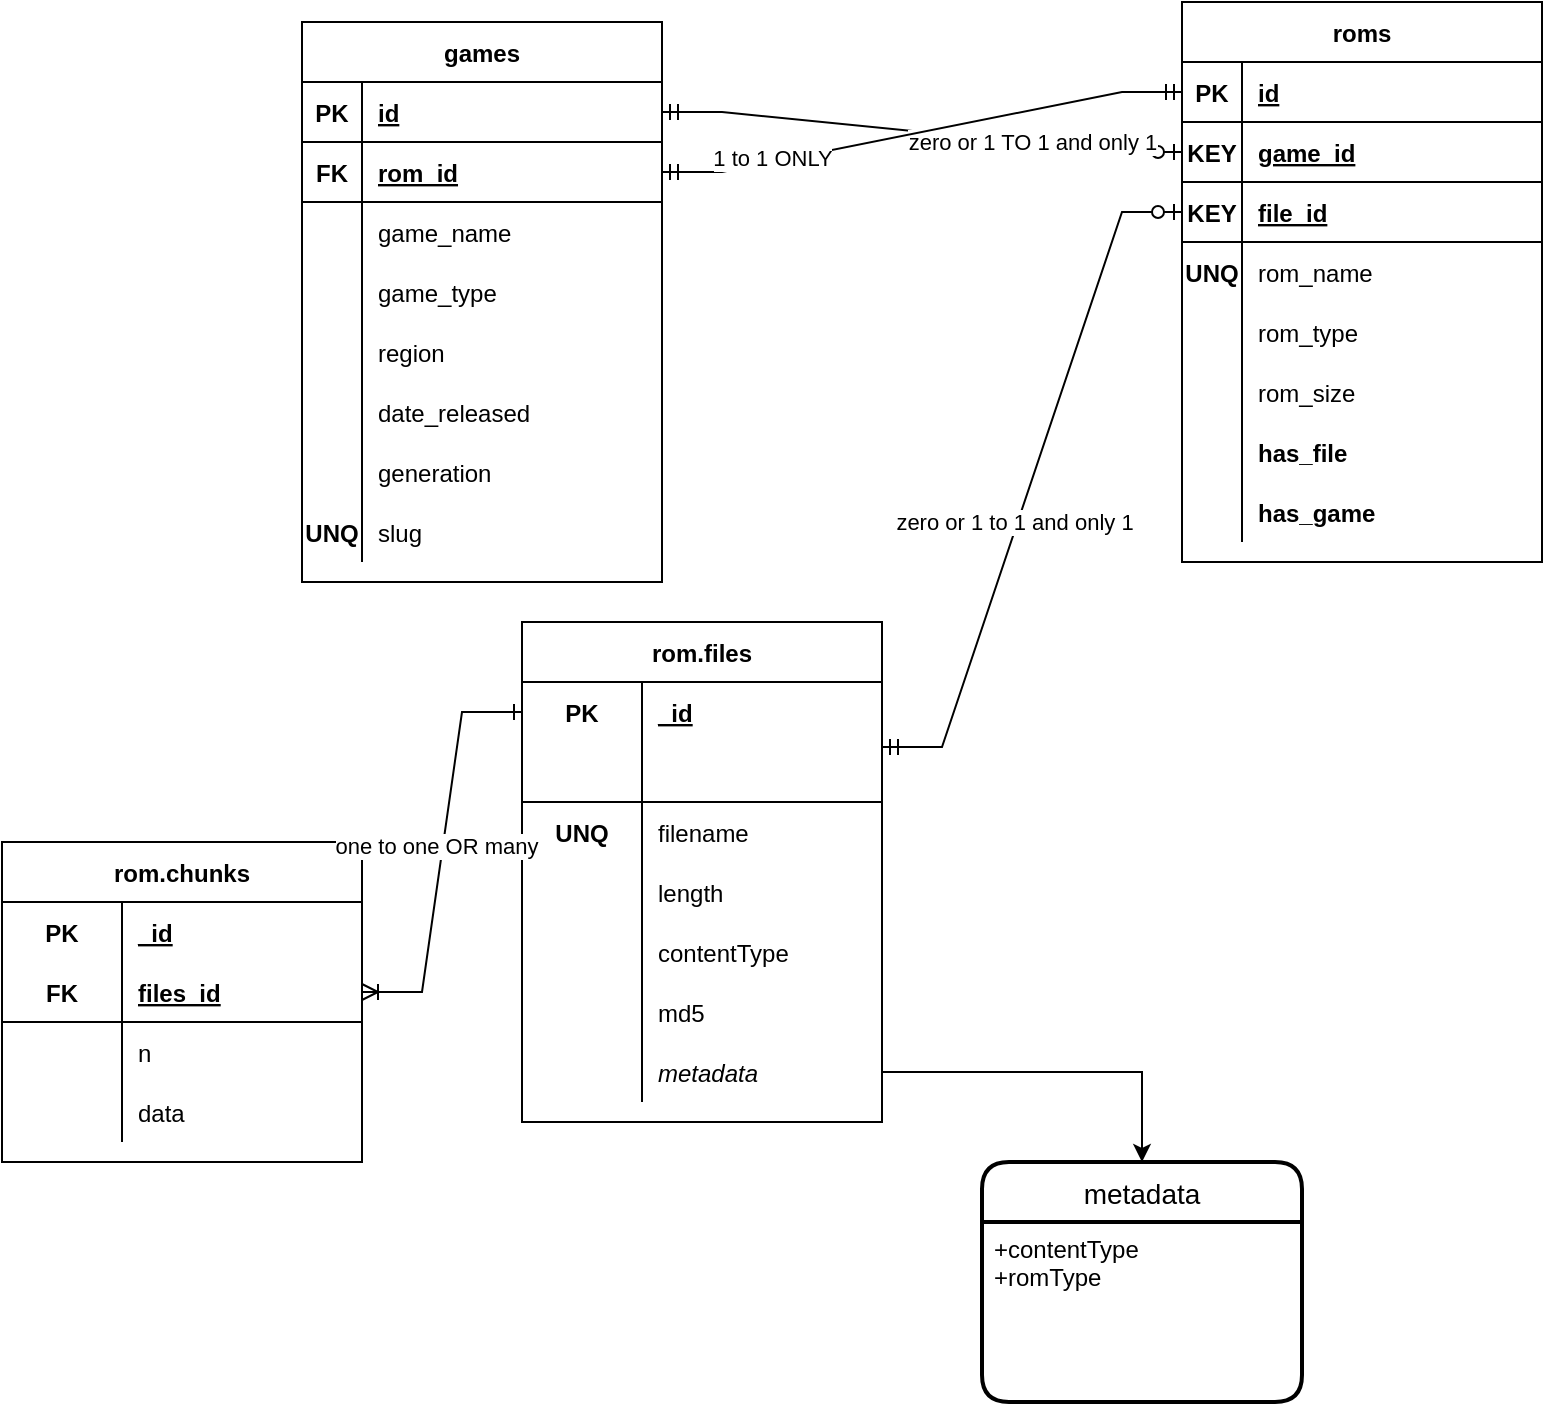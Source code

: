 <mxfile version="20.5.0" type="device" pages="4"><diagram id="pTdT2mYqdGAz792HKry-" name="Page-1"><mxGraphModel dx="1322" dy="618" grid="1" gridSize="10" guides="1" tooltips="1" connect="1" arrows="1" fold="1" page="1" pageScale="1" pageWidth="850" pageHeight="1100" math="0" shadow="0"><root><mxCell id="0"/><mxCell id="1" parent="0"/><mxCell id="f-l8T6wV0qfrsJTrp8-K-1" value="games" style="shape=table;startSize=30;container=1;collapsible=1;childLayout=tableLayout;fixedRows=1;rowLines=0;fontStyle=1;align=center;resizeLast=1;" vertex="1" parent="1"><mxGeometry x="200" y="130" width="180" height="280" as="geometry"/></mxCell><mxCell id="f-l8T6wV0qfrsJTrp8-K-2" value="" style="shape=tableRow;horizontal=0;startSize=0;swimlaneHead=0;swimlaneBody=0;fillColor=none;collapsible=0;dropTarget=0;points=[[0,0.5],[1,0.5]];portConstraint=eastwest;top=0;left=0;right=0;bottom=1;" vertex="1" parent="f-l8T6wV0qfrsJTrp8-K-1"><mxGeometry y="30" width="180" height="30" as="geometry"/></mxCell><mxCell id="f-l8T6wV0qfrsJTrp8-K-3" value="PK" style="shape=partialRectangle;connectable=0;fillColor=none;top=0;left=0;bottom=0;right=0;fontStyle=1;overflow=hidden;" vertex="1" parent="f-l8T6wV0qfrsJTrp8-K-2"><mxGeometry width="30" height="30" as="geometry"><mxRectangle width="30" height="30" as="alternateBounds"/></mxGeometry></mxCell><mxCell id="f-l8T6wV0qfrsJTrp8-K-4" value="id" style="shape=partialRectangle;connectable=0;fillColor=none;top=0;left=0;bottom=0;right=0;align=left;spacingLeft=6;fontStyle=5;overflow=hidden;" vertex="1" parent="f-l8T6wV0qfrsJTrp8-K-2"><mxGeometry x="30" width="150" height="30" as="geometry"><mxRectangle width="150" height="30" as="alternateBounds"/></mxGeometry></mxCell><mxCell id="f-l8T6wV0qfrsJTrp8-K-27" value="" style="shape=tableRow;horizontal=0;startSize=0;swimlaneHead=0;swimlaneBody=0;fillColor=none;collapsible=0;dropTarget=0;points=[[0,0.5],[1,0.5]];portConstraint=eastwest;top=0;left=0;right=0;bottom=1;" vertex="1" parent="f-l8T6wV0qfrsJTrp8-K-1"><mxGeometry y="60" width="180" height="30" as="geometry"/></mxCell><mxCell id="f-l8T6wV0qfrsJTrp8-K-28" value="FK" style="shape=partialRectangle;connectable=0;fillColor=none;top=0;left=0;bottom=0;right=0;fontStyle=1;overflow=hidden;" vertex="1" parent="f-l8T6wV0qfrsJTrp8-K-27"><mxGeometry width="30" height="30" as="geometry"><mxRectangle width="30" height="30" as="alternateBounds"/></mxGeometry></mxCell><mxCell id="f-l8T6wV0qfrsJTrp8-K-29" value="rom_id" style="shape=partialRectangle;connectable=0;fillColor=none;top=0;left=0;bottom=0;right=0;align=left;spacingLeft=6;fontStyle=5;overflow=hidden;" vertex="1" parent="f-l8T6wV0qfrsJTrp8-K-27"><mxGeometry x="30" width="150" height="30" as="geometry"><mxRectangle width="150" height="30" as="alternateBounds"/></mxGeometry></mxCell><mxCell id="f-l8T6wV0qfrsJTrp8-K-5" value="" style="shape=tableRow;horizontal=0;startSize=0;swimlaneHead=0;swimlaneBody=0;fillColor=none;collapsible=0;dropTarget=0;points=[[0,0.5],[1,0.5]];portConstraint=eastwest;top=0;left=0;right=0;bottom=0;" vertex="1" parent="f-l8T6wV0qfrsJTrp8-K-1"><mxGeometry y="90" width="180" height="30" as="geometry"/></mxCell><mxCell id="f-l8T6wV0qfrsJTrp8-K-6" value="" style="shape=partialRectangle;connectable=0;fillColor=none;top=0;left=0;bottom=0;right=0;editable=1;overflow=hidden;" vertex="1" parent="f-l8T6wV0qfrsJTrp8-K-5"><mxGeometry width="30" height="30" as="geometry"><mxRectangle width="30" height="30" as="alternateBounds"/></mxGeometry></mxCell><mxCell id="f-l8T6wV0qfrsJTrp8-K-7" value="game_name" style="shape=partialRectangle;connectable=0;fillColor=none;top=0;left=0;bottom=0;right=0;align=left;spacingLeft=6;overflow=hidden;" vertex="1" parent="f-l8T6wV0qfrsJTrp8-K-5"><mxGeometry x="30" width="150" height="30" as="geometry"><mxRectangle width="150" height="30" as="alternateBounds"/></mxGeometry></mxCell><mxCell id="f-l8T6wV0qfrsJTrp8-K-8" value="" style="shape=tableRow;horizontal=0;startSize=0;swimlaneHead=0;swimlaneBody=0;fillColor=none;collapsible=0;dropTarget=0;points=[[0,0.5],[1,0.5]];portConstraint=eastwest;top=0;left=0;right=0;bottom=0;" vertex="1" parent="f-l8T6wV0qfrsJTrp8-K-1"><mxGeometry y="120" width="180" height="30" as="geometry"/></mxCell><mxCell id="f-l8T6wV0qfrsJTrp8-K-9" value="" style="shape=partialRectangle;connectable=0;fillColor=none;top=0;left=0;bottom=0;right=0;editable=1;overflow=hidden;" vertex="1" parent="f-l8T6wV0qfrsJTrp8-K-8"><mxGeometry width="30" height="30" as="geometry"><mxRectangle width="30" height="30" as="alternateBounds"/></mxGeometry></mxCell><mxCell id="f-l8T6wV0qfrsJTrp8-K-10" value="game_type" style="shape=partialRectangle;connectable=0;fillColor=none;top=0;left=0;bottom=0;right=0;align=left;spacingLeft=6;overflow=hidden;" vertex="1" parent="f-l8T6wV0qfrsJTrp8-K-8"><mxGeometry x="30" width="150" height="30" as="geometry"><mxRectangle width="150" height="30" as="alternateBounds"/></mxGeometry></mxCell><mxCell id="f-l8T6wV0qfrsJTrp8-K-11" value="" style="shape=tableRow;horizontal=0;startSize=0;swimlaneHead=0;swimlaneBody=0;fillColor=none;collapsible=0;dropTarget=0;points=[[0,0.5],[1,0.5]];portConstraint=eastwest;top=0;left=0;right=0;bottom=0;" vertex="1" parent="f-l8T6wV0qfrsJTrp8-K-1"><mxGeometry y="150" width="180" height="30" as="geometry"/></mxCell><mxCell id="f-l8T6wV0qfrsJTrp8-K-12" value="" style="shape=partialRectangle;connectable=0;fillColor=none;top=0;left=0;bottom=0;right=0;editable=1;overflow=hidden;" vertex="1" parent="f-l8T6wV0qfrsJTrp8-K-11"><mxGeometry width="30" height="30" as="geometry"><mxRectangle width="30" height="30" as="alternateBounds"/></mxGeometry></mxCell><mxCell id="f-l8T6wV0qfrsJTrp8-K-13" value="region" style="shape=partialRectangle;connectable=0;fillColor=none;top=0;left=0;bottom=0;right=0;align=left;spacingLeft=6;overflow=hidden;" vertex="1" parent="f-l8T6wV0qfrsJTrp8-K-11"><mxGeometry x="30" width="150" height="30" as="geometry"><mxRectangle width="150" height="30" as="alternateBounds"/></mxGeometry></mxCell><mxCell id="f-l8T6wV0qfrsJTrp8-K-73" value="" style="shape=tableRow;horizontal=0;startSize=0;swimlaneHead=0;swimlaneBody=0;fillColor=none;collapsible=0;dropTarget=0;points=[[0,0.5],[1,0.5]];portConstraint=eastwest;top=0;left=0;right=0;bottom=0;" vertex="1" parent="f-l8T6wV0qfrsJTrp8-K-1"><mxGeometry y="180" width="180" height="30" as="geometry"/></mxCell><mxCell id="f-l8T6wV0qfrsJTrp8-K-74" value="" style="shape=partialRectangle;connectable=0;fillColor=none;top=0;left=0;bottom=0;right=0;editable=1;overflow=hidden;" vertex="1" parent="f-l8T6wV0qfrsJTrp8-K-73"><mxGeometry width="30" height="30" as="geometry"><mxRectangle width="30" height="30" as="alternateBounds"/></mxGeometry></mxCell><mxCell id="f-l8T6wV0qfrsJTrp8-K-75" value="date_released" style="shape=partialRectangle;connectable=0;fillColor=none;top=0;left=0;bottom=0;right=0;align=left;spacingLeft=6;overflow=hidden;" vertex="1" parent="f-l8T6wV0qfrsJTrp8-K-73"><mxGeometry x="30" width="150" height="30" as="geometry"><mxRectangle width="150" height="30" as="alternateBounds"/></mxGeometry></mxCell><mxCell id="f-l8T6wV0qfrsJTrp8-K-76" value="" style="shape=tableRow;horizontal=0;startSize=0;swimlaneHead=0;swimlaneBody=0;fillColor=none;collapsible=0;dropTarget=0;points=[[0,0.5],[1,0.5]];portConstraint=eastwest;top=0;left=0;right=0;bottom=0;" vertex="1" parent="f-l8T6wV0qfrsJTrp8-K-1"><mxGeometry y="210" width="180" height="30" as="geometry"/></mxCell><mxCell id="f-l8T6wV0qfrsJTrp8-K-77" value="" style="shape=partialRectangle;connectable=0;fillColor=none;top=0;left=0;bottom=0;right=0;editable=1;overflow=hidden;" vertex="1" parent="f-l8T6wV0qfrsJTrp8-K-76"><mxGeometry width="30" height="30" as="geometry"><mxRectangle width="30" height="30" as="alternateBounds"/></mxGeometry></mxCell><mxCell id="f-l8T6wV0qfrsJTrp8-K-78" value="generation" style="shape=partialRectangle;connectable=0;fillColor=none;top=0;left=0;bottom=0;right=0;align=left;spacingLeft=6;overflow=hidden;" vertex="1" parent="f-l8T6wV0qfrsJTrp8-K-76"><mxGeometry x="30" width="150" height="30" as="geometry"><mxRectangle width="150" height="30" as="alternateBounds"/></mxGeometry></mxCell><mxCell id="f-l8T6wV0qfrsJTrp8-K-106" value="" style="shape=tableRow;horizontal=0;startSize=0;swimlaneHead=0;swimlaneBody=0;fillColor=none;collapsible=0;dropTarget=0;points=[[0,0.5],[1,0.5]];portConstraint=eastwest;top=0;left=0;right=0;bottom=0;" vertex="1" parent="f-l8T6wV0qfrsJTrp8-K-1"><mxGeometry y="240" width="180" height="30" as="geometry"/></mxCell><mxCell id="f-l8T6wV0qfrsJTrp8-K-107" value="UNQ" style="shape=partialRectangle;connectable=0;fillColor=none;top=0;left=0;bottom=0;right=0;editable=1;overflow=hidden;fontStyle=1" vertex="1" parent="f-l8T6wV0qfrsJTrp8-K-106"><mxGeometry width="30" height="30" as="geometry"><mxRectangle width="30" height="30" as="alternateBounds"/></mxGeometry></mxCell><mxCell id="f-l8T6wV0qfrsJTrp8-K-108" value="slug" style="shape=partialRectangle;connectable=0;fillColor=none;top=0;left=0;bottom=0;right=0;align=left;spacingLeft=6;overflow=hidden;" vertex="1" parent="f-l8T6wV0qfrsJTrp8-K-106"><mxGeometry x="30" width="150" height="30" as="geometry"><mxRectangle width="150" height="30" as="alternateBounds"/></mxGeometry></mxCell><mxCell id="f-l8T6wV0qfrsJTrp8-K-14" value="rom.chunks" style="shape=table;startSize=30;container=1;collapsible=1;childLayout=tableLayout;fixedRows=1;rowLines=0;fontStyle=1;align=center;resizeLast=1;" vertex="1" parent="1"><mxGeometry x="50" y="540" width="180" height="160" as="geometry"/></mxCell><mxCell id="f-l8T6wV0qfrsJTrp8-K-15" value="" style="shape=tableRow;horizontal=0;startSize=0;swimlaneHead=0;swimlaneBody=0;fillColor=none;collapsible=0;dropTarget=0;points=[[0,0.5],[1,0.5]];portConstraint=eastwest;top=0;left=0;right=0;bottom=0;" vertex="1" parent="f-l8T6wV0qfrsJTrp8-K-14"><mxGeometry y="30" width="180" height="30" as="geometry"/></mxCell><mxCell id="f-l8T6wV0qfrsJTrp8-K-16" value="PK" style="shape=partialRectangle;connectable=0;fillColor=none;top=0;left=0;bottom=0;right=0;fontStyle=1;overflow=hidden;" vertex="1" parent="f-l8T6wV0qfrsJTrp8-K-15"><mxGeometry width="60" height="30" as="geometry"><mxRectangle width="60" height="30" as="alternateBounds"/></mxGeometry></mxCell><mxCell id="f-l8T6wV0qfrsJTrp8-K-17" value="_id" style="shape=partialRectangle;connectable=0;fillColor=none;top=0;left=0;bottom=0;right=0;align=left;spacingLeft=6;fontStyle=5;overflow=hidden;" vertex="1" parent="f-l8T6wV0qfrsJTrp8-K-15"><mxGeometry x="60" width="120" height="30" as="geometry"><mxRectangle width="120" height="30" as="alternateBounds"/></mxGeometry></mxCell><mxCell id="f-l8T6wV0qfrsJTrp8-K-18" value="" style="shape=tableRow;horizontal=0;startSize=0;swimlaneHead=0;swimlaneBody=0;fillColor=none;collapsible=0;dropTarget=0;points=[[0,0.5],[1,0.5]];portConstraint=eastwest;top=0;left=0;right=0;bottom=1;" vertex="1" parent="f-l8T6wV0qfrsJTrp8-K-14"><mxGeometry y="60" width="180" height="30" as="geometry"/></mxCell><mxCell id="f-l8T6wV0qfrsJTrp8-K-19" value="FK" style="shape=partialRectangle;connectable=0;fillColor=none;top=0;left=0;bottom=0;right=0;fontStyle=1;overflow=hidden;" vertex="1" parent="f-l8T6wV0qfrsJTrp8-K-18"><mxGeometry width="60" height="30" as="geometry"><mxRectangle width="60" height="30" as="alternateBounds"/></mxGeometry></mxCell><mxCell id="f-l8T6wV0qfrsJTrp8-K-20" value="files_id" style="shape=partialRectangle;connectable=0;fillColor=none;top=0;left=0;bottom=0;right=0;align=left;spacingLeft=6;fontStyle=5;overflow=hidden;" vertex="1" parent="f-l8T6wV0qfrsJTrp8-K-18"><mxGeometry x="60" width="120" height="30" as="geometry"><mxRectangle width="120" height="30" as="alternateBounds"/></mxGeometry></mxCell><mxCell id="f-l8T6wV0qfrsJTrp8-K-21" value="" style="shape=tableRow;horizontal=0;startSize=0;swimlaneHead=0;swimlaneBody=0;fillColor=none;collapsible=0;dropTarget=0;points=[[0,0.5],[1,0.5]];portConstraint=eastwest;top=0;left=0;right=0;bottom=0;" vertex="1" parent="f-l8T6wV0qfrsJTrp8-K-14"><mxGeometry y="90" width="180" height="30" as="geometry"/></mxCell><mxCell id="f-l8T6wV0qfrsJTrp8-K-22" value="" style="shape=partialRectangle;connectable=0;fillColor=none;top=0;left=0;bottom=0;right=0;editable=1;overflow=hidden;" vertex="1" parent="f-l8T6wV0qfrsJTrp8-K-21"><mxGeometry width="60" height="30" as="geometry"><mxRectangle width="60" height="30" as="alternateBounds"/></mxGeometry></mxCell><mxCell id="f-l8T6wV0qfrsJTrp8-K-23" value="n" style="shape=partialRectangle;connectable=0;fillColor=none;top=0;left=0;bottom=0;right=0;align=left;spacingLeft=6;overflow=hidden;" vertex="1" parent="f-l8T6wV0qfrsJTrp8-K-21"><mxGeometry x="60" width="120" height="30" as="geometry"><mxRectangle width="120" height="30" as="alternateBounds"/></mxGeometry></mxCell><mxCell id="f-l8T6wV0qfrsJTrp8-K-24" value="" style="shape=tableRow;horizontal=0;startSize=0;swimlaneHead=0;swimlaneBody=0;fillColor=none;collapsible=0;dropTarget=0;points=[[0,0.5],[1,0.5]];portConstraint=eastwest;top=0;left=0;right=0;bottom=0;" vertex="1" parent="f-l8T6wV0qfrsJTrp8-K-14"><mxGeometry y="120" width="180" height="30" as="geometry"/></mxCell><mxCell id="f-l8T6wV0qfrsJTrp8-K-25" value="" style="shape=partialRectangle;connectable=0;fillColor=none;top=0;left=0;bottom=0;right=0;editable=1;overflow=hidden;" vertex="1" parent="f-l8T6wV0qfrsJTrp8-K-24"><mxGeometry width="60" height="30" as="geometry"><mxRectangle width="60" height="30" as="alternateBounds"/></mxGeometry></mxCell><mxCell id="f-l8T6wV0qfrsJTrp8-K-26" value="data" style="shape=partialRectangle;connectable=0;fillColor=none;top=0;left=0;bottom=0;right=0;align=left;spacingLeft=6;overflow=hidden;" vertex="1" parent="f-l8T6wV0qfrsJTrp8-K-24"><mxGeometry x="60" width="120" height="30" as="geometry"><mxRectangle width="120" height="30" as="alternateBounds"/></mxGeometry></mxCell><mxCell id="f-l8T6wV0qfrsJTrp8-K-30" value="roms" style="shape=table;startSize=30;container=1;collapsible=1;childLayout=tableLayout;fixedRows=1;rowLines=0;fontStyle=1;align=center;resizeLast=1;" vertex="1" parent="1"><mxGeometry x="640" y="120" width="180" height="280" as="geometry"/></mxCell><mxCell id="f-l8T6wV0qfrsJTrp8-K-31" value="" style="shape=tableRow;horizontal=0;startSize=0;swimlaneHead=0;swimlaneBody=0;fillColor=none;collapsible=0;dropTarget=0;points=[[0,0.5],[1,0.5]];portConstraint=eastwest;top=0;left=0;right=0;bottom=1;" vertex="1" parent="f-l8T6wV0qfrsJTrp8-K-30"><mxGeometry y="30" width="180" height="30" as="geometry"/></mxCell><mxCell id="f-l8T6wV0qfrsJTrp8-K-32" value="PK" style="shape=partialRectangle;connectable=0;fillColor=none;top=0;left=0;bottom=0;right=0;fontStyle=1;overflow=hidden;" vertex="1" parent="f-l8T6wV0qfrsJTrp8-K-31"><mxGeometry width="30" height="30" as="geometry"><mxRectangle width="30" height="30" as="alternateBounds"/></mxGeometry></mxCell><mxCell id="f-l8T6wV0qfrsJTrp8-K-33" value="id" style="shape=partialRectangle;connectable=0;fillColor=none;top=0;left=0;bottom=0;right=0;align=left;spacingLeft=6;fontStyle=5;overflow=hidden;" vertex="1" parent="f-l8T6wV0qfrsJTrp8-K-31"><mxGeometry x="30" width="150" height="30" as="geometry"><mxRectangle width="150" height="30" as="alternateBounds"/></mxGeometry></mxCell><mxCell id="f-l8T6wV0qfrsJTrp8-K-34" value="" style="shape=tableRow;horizontal=0;startSize=0;swimlaneHead=0;swimlaneBody=0;fillColor=none;collapsible=0;dropTarget=0;points=[[0,0.5],[1,0.5]];portConstraint=eastwest;top=0;left=0;right=0;bottom=1;" vertex="1" parent="f-l8T6wV0qfrsJTrp8-K-30"><mxGeometry y="60" width="180" height="30" as="geometry"/></mxCell><mxCell id="f-l8T6wV0qfrsJTrp8-K-35" value="KEY" style="shape=partialRectangle;connectable=0;fillColor=none;top=0;left=0;bottom=0;right=0;fontStyle=1;overflow=hidden;" vertex="1" parent="f-l8T6wV0qfrsJTrp8-K-34"><mxGeometry width="30" height="30" as="geometry"><mxRectangle width="30" height="30" as="alternateBounds"/></mxGeometry></mxCell><mxCell id="f-l8T6wV0qfrsJTrp8-K-36" value="game_id" style="shape=partialRectangle;connectable=0;fillColor=none;top=0;left=0;bottom=0;right=0;align=left;spacingLeft=6;fontStyle=5;overflow=hidden;" vertex="1" parent="f-l8T6wV0qfrsJTrp8-K-34"><mxGeometry x="30" width="150" height="30" as="geometry"><mxRectangle width="150" height="30" as="alternateBounds"/></mxGeometry></mxCell><mxCell id="f-l8T6wV0qfrsJTrp8-K-46" value="" style="shape=tableRow;horizontal=0;startSize=0;swimlaneHead=0;swimlaneBody=0;fillColor=none;collapsible=0;dropTarget=0;points=[[0,0.5],[1,0.5]];portConstraint=eastwest;top=0;left=0;right=0;bottom=1;" vertex="1" parent="f-l8T6wV0qfrsJTrp8-K-30"><mxGeometry y="90" width="180" height="30" as="geometry"/></mxCell><mxCell id="f-l8T6wV0qfrsJTrp8-K-47" value="KEY" style="shape=partialRectangle;connectable=0;fillColor=none;top=0;left=0;bottom=0;right=0;fontStyle=1;overflow=hidden;" vertex="1" parent="f-l8T6wV0qfrsJTrp8-K-46"><mxGeometry width="30" height="30" as="geometry"><mxRectangle width="30" height="30" as="alternateBounds"/></mxGeometry></mxCell><mxCell id="f-l8T6wV0qfrsJTrp8-K-48" value="file_id" style="shape=partialRectangle;connectable=0;fillColor=none;top=0;left=0;bottom=0;right=0;align=left;spacingLeft=6;fontStyle=5;overflow=hidden;" vertex="1" parent="f-l8T6wV0qfrsJTrp8-K-46"><mxGeometry x="30" width="150" height="30" as="geometry"><mxRectangle width="150" height="30" as="alternateBounds"/></mxGeometry></mxCell><mxCell id="f-l8T6wV0qfrsJTrp8-K-37" value="" style="shape=tableRow;horizontal=0;startSize=0;swimlaneHead=0;swimlaneBody=0;fillColor=none;collapsible=0;dropTarget=0;points=[[0,0.5],[1,0.5]];portConstraint=eastwest;top=0;left=0;right=0;bottom=0;" vertex="1" parent="f-l8T6wV0qfrsJTrp8-K-30"><mxGeometry y="120" width="180" height="30" as="geometry"/></mxCell><mxCell id="f-l8T6wV0qfrsJTrp8-K-38" value="UNQ" style="shape=partialRectangle;connectable=0;fillColor=none;top=0;left=0;bottom=0;right=0;editable=1;overflow=hidden;fontStyle=1" vertex="1" parent="f-l8T6wV0qfrsJTrp8-K-37"><mxGeometry width="30" height="30" as="geometry"><mxRectangle width="30" height="30" as="alternateBounds"/></mxGeometry></mxCell><mxCell id="f-l8T6wV0qfrsJTrp8-K-39" value="rom_name" style="shape=partialRectangle;connectable=0;fillColor=none;top=0;left=0;bottom=0;right=0;align=left;spacingLeft=6;overflow=hidden;" vertex="1" parent="f-l8T6wV0qfrsJTrp8-K-37"><mxGeometry x="30" width="150" height="30" as="geometry"><mxRectangle width="150" height="30" as="alternateBounds"/></mxGeometry></mxCell><mxCell id="f-l8T6wV0qfrsJTrp8-K-40" value="" style="shape=tableRow;horizontal=0;startSize=0;swimlaneHead=0;swimlaneBody=0;fillColor=none;collapsible=0;dropTarget=0;points=[[0,0.5],[1,0.5]];portConstraint=eastwest;top=0;left=0;right=0;bottom=0;" vertex="1" parent="f-l8T6wV0qfrsJTrp8-K-30"><mxGeometry y="150" width="180" height="30" as="geometry"/></mxCell><mxCell id="f-l8T6wV0qfrsJTrp8-K-41" value="" style="shape=partialRectangle;connectable=0;fillColor=none;top=0;left=0;bottom=0;right=0;editable=1;overflow=hidden;" vertex="1" parent="f-l8T6wV0qfrsJTrp8-K-40"><mxGeometry width="30" height="30" as="geometry"><mxRectangle width="30" height="30" as="alternateBounds"/></mxGeometry></mxCell><mxCell id="f-l8T6wV0qfrsJTrp8-K-42" value="rom_type" style="shape=partialRectangle;connectable=0;fillColor=none;top=0;left=0;bottom=0;right=0;align=left;spacingLeft=6;overflow=hidden;" vertex="1" parent="f-l8T6wV0qfrsJTrp8-K-40"><mxGeometry x="30" width="150" height="30" as="geometry"><mxRectangle width="150" height="30" as="alternateBounds"/></mxGeometry></mxCell><mxCell id="f-l8T6wV0qfrsJTrp8-K-43" value="" style="shape=tableRow;horizontal=0;startSize=0;swimlaneHead=0;swimlaneBody=0;fillColor=none;collapsible=0;dropTarget=0;points=[[0,0.5],[1,0.5]];portConstraint=eastwest;top=0;left=0;right=0;bottom=0;" vertex="1" parent="f-l8T6wV0qfrsJTrp8-K-30"><mxGeometry y="180" width="180" height="30" as="geometry"/></mxCell><mxCell id="f-l8T6wV0qfrsJTrp8-K-44" value="" style="shape=partialRectangle;connectable=0;fillColor=none;top=0;left=0;bottom=0;right=0;editable=1;overflow=hidden;" vertex="1" parent="f-l8T6wV0qfrsJTrp8-K-43"><mxGeometry width="30" height="30" as="geometry"><mxRectangle width="30" height="30" as="alternateBounds"/></mxGeometry></mxCell><mxCell id="f-l8T6wV0qfrsJTrp8-K-45" value="rom_size" style="shape=partialRectangle;connectable=0;fillColor=none;top=0;left=0;bottom=0;right=0;align=left;spacingLeft=6;overflow=hidden;" vertex="1" parent="f-l8T6wV0qfrsJTrp8-K-43"><mxGeometry x="30" width="150" height="30" as="geometry"><mxRectangle width="150" height="30" as="alternateBounds"/></mxGeometry></mxCell><mxCell id="f-l8T6wV0qfrsJTrp8-K-79" value="" style="shape=tableRow;horizontal=0;startSize=0;swimlaneHead=0;swimlaneBody=0;fillColor=none;collapsible=0;dropTarget=0;points=[[0,0.5],[1,0.5]];portConstraint=eastwest;top=0;left=0;right=0;bottom=0;" vertex="1" parent="f-l8T6wV0qfrsJTrp8-K-30"><mxGeometry y="210" width="180" height="30" as="geometry"/></mxCell><mxCell id="f-l8T6wV0qfrsJTrp8-K-80" value="" style="shape=partialRectangle;connectable=0;fillColor=none;top=0;left=0;bottom=0;right=0;editable=1;overflow=hidden;" vertex="1" parent="f-l8T6wV0qfrsJTrp8-K-79"><mxGeometry width="30" height="30" as="geometry"><mxRectangle width="30" height="30" as="alternateBounds"/></mxGeometry></mxCell><mxCell id="f-l8T6wV0qfrsJTrp8-K-81" value="has_file" style="shape=partialRectangle;connectable=0;fillColor=none;top=0;left=0;bottom=0;right=0;align=left;spacingLeft=6;overflow=hidden;fontStyle=1" vertex="1" parent="f-l8T6wV0qfrsJTrp8-K-79"><mxGeometry x="30" width="150" height="30" as="geometry"><mxRectangle width="150" height="30" as="alternateBounds"/></mxGeometry></mxCell><mxCell id="f-l8T6wV0qfrsJTrp8-K-82" value="" style="shape=tableRow;horizontal=0;startSize=0;swimlaneHead=0;swimlaneBody=0;fillColor=none;collapsible=0;dropTarget=0;points=[[0,0.5],[1,0.5]];portConstraint=eastwest;top=0;left=0;right=0;bottom=0;" vertex="1" parent="f-l8T6wV0qfrsJTrp8-K-30"><mxGeometry y="240" width="180" height="30" as="geometry"/></mxCell><mxCell id="f-l8T6wV0qfrsJTrp8-K-83" value="" style="shape=partialRectangle;connectable=0;fillColor=none;top=0;left=0;bottom=0;right=0;editable=1;overflow=hidden;" vertex="1" parent="f-l8T6wV0qfrsJTrp8-K-82"><mxGeometry width="30" height="30" as="geometry"><mxRectangle width="30" height="30" as="alternateBounds"/></mxGeometry></mxCell><mxCell id="f-l8T6wV0qfrsJTrp8-K-84" value="has_game" style="shape=partialRectangle;connectable=0;fillColor=none;top=0;left=0;bottom=0;right=0;align=left;spacingLeft=6;overflow=hidden;fontStyle=1" vertex="1" parent="f-l8T6wV0qfrsJTrp8-K-82"><mxGeometry x="30" width="150" height="30" as="geometry"><mxRectangle width="150" height="30" as="alternateBounds"/></mxGeometry></mxCell><mxCell id="f-l8T6wV0qfrsJTrp8-K-52" value="" style="edgeStyle=entityRelationEdgeStyle;fontSize=12;html=1;endArrow=ERzeroToOne;startArrow=ERmandOne;rounded=0;exitX=1;exitY=0.5;exitDx=0;exitDy=0;entryX=0;entryY=0.5;entryDx=0;entryDy=0;" edge="1" parent="1" source="f-l8T6wV0qfrsJTrp8-K-2" target="f-l8T6wV0qfrsJTrp8-K-34"><mxGeometry width="100" height="100" relative="1" as="geometry"><mxPoint x="400" y="230" as="sourcePoint"/><mxPoint x="500" y="130" as="targetPoint"/></mxGeometry></mxCell><mxCell id="f-l8T6wV0qfrsJTrp8-K-109" value="zero or 1 TO 1 and only 1" style="edgeLabel;html=1;align=center;verticalAlign=middle;resizable=0;points=[];" vertex="1" connectable="0" parent="f-l8T6wV0qfrsJTrp8-K-52"><mxGeometry x="0.421" y="1" relative="1" as="geometry"><mxPoint as="offset"/></mxGeometry></mxCell><mxCell id="f-l8T6wV0qfrsJTrp8-K-57" value="" style="edgeStyle=entityRelationEdgeStyle;fontSize=12;html=1;endArrow=ERmandOne;startArrow=ERmandOne;rounded=0;exitX=1;exitY=0.5;exitDx=0;exitDy=0;entryX=0;entryY=0.5;entryDx=0;entryDy=0;" edge="1" parent="1" source="f-l8T6wV0qfrsJTrp8-K-27" target="f-l8T6wV0qfrsJTrp8-K-31"><mxGeometry width="100" height="100" relative="1" as="geometry"><mxPoint x="425" y="260" as="sourcePoint"/><mxPoint x="525" y="160" as="targetPoint"/></mxGeometry></mxCell><mxCell id="f-l8T6wV0qfrsJTrp8-K-110" value="1 to 1 ONLY" style="edgeLabel;html=1;align=center;verticalAlign=middle;resizable=0;points=[];" vertex="1" connectable="0" parent="f-l8T6wV0qfrsJTrp8-K-57"><mxGeometry x="-0.58" y="2" relative="1" as="geometry"><mxPoint as="offset"/></mxGeometry></mxCell><mxCell id="f-l8T6wV0qfrsJTrp8-K-59" value="rom.files" style="shape=table;startSize=30;container=1;collapsible=1;childLayout=tableLayout;fixedRows=1;rowLines=0;fontStyle=1;align=center;resizeLast=1;" vertex="1" parent="1"><mxGeometry x="310" y="430" width="180" height="250" as="geometry"/></mxCell><mxCell id="f-l8T6wV0qfrsJTrp8-K-60" value="" style="shape=tableRow;horizontal=0;startSize=0;swimlaneHead=0;swimlaneBody=0;fillColor=none;collapsible=0;dropTarget=0;points=[[0,0.5],[1,0.5]];portConstraint=eastwest;top=0;left=0;right=0;bottom=0;" vertex="1" parent="f-l8T6wV0qfrsJTrp8-K-59"><mxGeometry y="30" width="180" height="30" as="geometry"/></mxCell><mxCell id="f-l8T6wV0qfrsJTrp8-K-61" value="PK" style="shape=partialRectangle;connectable=0;fillColor=none;top=0;left=0;bottom=0;right=0;fontStyle=1;overflow=hidden;" vertex="1" parent="f-l8T6wV0qfrsJTrp8-K-60"><mxGeometry width="60" height="30" as="geometry"><mxRectangle width="60" height="30" as="alternateBounds"/></mxGeometry></mxCell><mxCell id="f-l8T6wV0qfrsJTrp8-K-62" value="_id" style="shape=partialRectangle;connectable=0;fillColor=none;top=0;left=0;bottom=0;right=0;align=left;spacingLeft=6;fontStyle=5;overflow=hidden;" vertex="1" parent="f-l8T6wV0qfrsJTrp8-K-60"><mxGeometry x="60" width="120" height="30" as="geometry"><mxRectangle width="120" height="30" as="alternateBounds"/></mxGeometry></mxCell><mxCell id="f-l8T6wV0qfrsJTrp8-K-63" value="" style="shape=tableRow;horizontal=0;startSize=0;swimlaneHead=0;swimlaneBody=0;fillColor=none;collapsible=0;dropTarget=0;points=[[0,0.5],[1,0.5]];portConstraint=eastwest;top=0;left=0;right=0;bottom=1;" vertex="1" parent="f-l8T6wV0qfrsJTrp8-K-59"><mxGeometry y="60" width="180" height="30" as="geometry"/></mxCell><mxCell id="f-l8T6wV0qfrsJTrp8-K-64" value="" style="shape=partialRectangle;connectable=0;fillColor=none;top=0;left=0;bottom=0;right=0;fontStyle=1;overflow=hidden;" vertex="1" parent="f-l8T6wV0qfrsJTrp8-K-63"><mxGeometry width="60" height="30" as="geometry"><mxRectangle width="60" height="30" as="alternateBounds"/></mxGeometry></mxCell><mxCell id="f-l8T6wV0qfrsJTrp8-K-65" value="" style="shape=partialRectangle;connectable=0;fillColor=none;top=0;left=0;bottom=0;right=0;align=left;spacingLeft=6;fontStyle=5;overflow=hidden;" vertex="1" parent="f-l8T6wV0qfrsJTrp8-K-63"><mxGeometry x="60" width="120" height="30" as="geometry"><mxRectangle width="120" height="30" as="alternateBounds"/></mxGeometry></mxCell><mxCell id="f-l8T6wV0qfrsJTrp8-K-66" value="" style="shape=tableRow;horizontal=0;startSize=0;swimlaneHead=0;swimlaneBody=0;fillColor=none;collapsible=0;dropTarget=0;points=[[0,0.5],[1,0.5]];portConstraint=eastwest;top=0;left=0;right=0;bottom=0;" vertex="1" parent="f-l8T6wV0qfrsJTrp8-K-59"><mxGeometry y="90" width="180" height="30" as="geometry"/></mxCell><mxCell id="f-l8T6wV0qfrsJTrp8-K-67" value="UNQ" style="shape=partialRectangle;connectable=0;fillColor=none;top=0;left=0;bottom=0;right=0;editable=1;overflow=hidden;fontStyle=1" vertex="1" parent="f-l8T6wV0qfrsJTrp8-K-66"><mxGeometry width="60" height="30" as="geometry"><mxRectangle width="60" height="30" as="alternateBounds"/></mxGeometry></mxCell><mxCell id="f-l8T6wV0qfrsJTrp8-K-68" value="filename" style="shape=partialRectangle;connectable=0;fillColor=none;top=0;left=0;bottom=0;right=0;align=left;spacingLeft=6;overflow=hidden;" vertex="1" parent="f-l8T6wV0qfrsJTrp8-K-66"><mxGeometry x="60" width="120" height="30" as="geometry"><mxRectangle width="120" height="30" as="alternateBounds"/></mxGeometry></mxCell><mxCell id="f-l8T6wV0qfrsJTrp8-K-69" value="" style="shape=tableRow;horizontal=0;startSize=0;swimlaneHead=0;swimlaneBody=0;fillColor=none;collapsible=0;dropTarget=0;points=[[0,0.5],[1,0.5]];portConstraint=eastwest;top=0;left=0;right=0;bottom=0;" vertex="1" parent="f-l8T6wV0qfrsJTrp8-K-59"><mxGeometry y="120" width="180" height="30" as="geometry"/></mxCell><mxCell id="f-l8T6wV0qfrsJTrp8-K-70" value="" style="shape=partialRectangle;connectable=0;fillColor=none;top=0;left=0;bottom=0;right=0;editable=1;overflow=hidden;" vertex="1" parent="f-l8T6wV0qfrsJTrp8-K-69"><mxGeometry width="60" height="30" as="geometry"><mxRectangle width="60" height="30" as="alternateBounds"/></mxGeometry></mxCell><mxCell id="f-l8T6wV0qfrsJTrp8-K-71" value="length" style="shape=partialRectangle;connectable=0;fillColor=none;top=0;left=0;bottom=0;right=0;align=left;spacingLeft=6;overflow=hidden;" vertex="1" parent="f-l8T6wV0qfrsJTrp8-K-69"><mxGeometry x="60" width="120" height="30" as="geometry"><mxRectangle width="120" height="30" as="alternateBounds"/></mxGeometry></mxCell><mxCell id="f-l8T6wV0qfrsJTrp8-K-85" value="" style="shape=tableRow;horizontal=0;startSize=0;swimlaneHead=0;swimlaneBody=0;fillColor=none;collapsible=0;dropTarget=0;points=[[0,0.5],[1,0.5]];portConstraint=eastwest;top=0;left=0;right=0;bottom=0;" vertex="1" parent="f-l8T6wV0qfrsJTrp8-K-59"><mxGeometry y="150" width="180" height="30" as="geometry"/></mxCell><mxCell id="f-l8T6wV0qfrsJTrp8-K-86" value="" style="shape=partialRectangle;connectable=0;fillColor=none;top=0;left=0;bottom=0;right=0;editable=1;overflow=hidden;" vertex="1" parent="f-l8T6wV0qfrsJTrp8-K-85"><mxGeometry width="60" height="30" as="geometry"><mxRectangle width="60" height="30" as="alternateBounds"/></mxGeometry></mxCell><mxCell id="f-l8T6wV0qfrsJTrp8-K-87" value="contentType" style="shape=partialRectangle;connectable=0;fillColor=none;top=0;left=0;bottom=0;right=0;align=left;spacingLeft=6;overflow=hidden;" vertex="1" parent="f-l8T6wV0qfrsJTrp8-K-85"><mxGeometry x="60" width="120" height="30" as="geometry"><mxRectangle width="120" height="30" as="alternateBounds"/></mxGeometry></mxCell><mxCell id="f-l8T6wV0qfrsJTrp8-K-88" value="" style="shape=tableRow;horizontal=0;startSize=0;swimlaneHead=0;swimlaneBody=0;fillColor=none;collapsible=0;dropTarget=0;points=[[0,0.5],[1,0.5]];portConstraint=eastwest;top=0;left=0;right=0;bottom=0;" vertex="1" parent="f-l8T6wV0qfrsJTrp8-K-59"><mxGeometry y="180" width="180" height="30" as="geometry"/></mxCell><mxCell id="f-l8T6wV0qfrsJTrp8-K-89" value="" style="shape=partialRectangle;connectable=0;fillColor=none;top=0;left=0;bottom=0;right=0;editable=1;overflow=hidden;" vertex="1" parent="f-l8T6wV0qfrsJTrp8-K-88"><mxGeometry width="60" height="30" as="geometry"><mxRectangle width="60" height="30" as="alternateBounds"/></mxGeometry></mxCell><mxCell id="f-l8T6wV0qfrsJTrp8-K-90" value="md5" style="shape=partialRectangle;connectable=0;fillColor=none;top=0;left=0;bottom=0;right=0;align=left;spacingLeft=6;overflow=hidden;" vertex="1" parent="f-l8T6wV0qfrsJTrp8-K-88"><mxGeometry x="60" width="120" height="30" as="geometry"><mxRectangle width="120" height="30" as="alternateBounds"/></mxGeometry></mxCell><mxCell id="f-l8T6wV0qfrsJTrp8-K-91" value="" style="shape=tableRow;horizontal=0;startSize=0;swimlaneHead=0;swimlaneBody=0;fillColor=none;collapsible=0;dropTarget=0;points=[[0,0.5],[1,0.5]];portConstraint=eastwest;top=0;left=0;right=0;bottom=0;" vertex="1" parent="f-l8T6wV0qfrsJTrp8-K-59"><mxGeometry y="210" width="180" height="30" as="geometry"/></mxCell><mxCell id="f-l8T6wV0qfrsJTrp8-K-92" value="" style="shape=partialRectangle;connectable=0;fillColor=none;top=0;left=0;bottom=0;right=0;editable=1;overflow=hidden;" vertex="1" parent="f-l8T6wV0qfrsJTrp8-K-91"><mxGeometry width="60" height="30" as="geometry"><mxRectangle width="60" height="30" as="alternateBounds"/></mxGeometry></mxCell><mxCell id="f-l8T6wV0qfrsJTrp8-K-93" value="metadata" style="shape=partialRectangle;connectable=0;fillColor=none;top=0;left=0;bottom=0;right=0;align=left;spacingLeft=6;overflow=hidden;fontStyle=2" vertex="1" parent="f-l8T6wV0qfrsJTrp8-K-91"><mxGeometry x="60" width="120" height="30" as="geometry"><mxRectangle width="120" height="30" as="alternateBounds"/></mxGeometry></mxCell><mxCell id="f-l8T6wV0qfrsJTrp8-K-72" value="" style="edgeStyle=entityRelationEdgeStyle;fontSize=12;html=1;endArrow=ERzeroToOne;endFill=1;rounded=0;exitX=1;exitY=0.25;exitDx=0;exitDy=0;entryX=0;entryY=0.5;entryDx=0;entryDy=0;startArrow=ERmandOne;startFill=0;" edge="1" parent="1" source="f-l8T6wV0qfrsJTrp8-K-59" target="f-l8T6wV0qfrsJTrp8-K-46"><mxGeometry width="100" height="100" relative="1" as="geometry"><mxPoint x="410" y="400" as="sourcePoint"/><mxPoint x="510" y="300" as="targetPoint"/></mxGeometry></mxCell><mxCell id="f-l8T6wV0qfrsJTrp8-K-111" value="zero or 1 to 1 and only 1" style="edgeLabel;html=1;align=center;verticalAlign=middle;resizable=0;points=[];" vertex="1" connectable="0" parent="f-l8T6wV0qfrsJTrp8-K-72"><mxGeometry x="-0.135" y="2" relative="1" as="geometry"><mxPoint as="offset"/></mxGeometry></mxCell><mxCell id="f-l8T6wV0qfrsJTrp8-K-95" value="" style="edgeStyle=entityRelationEdgeStyle;fontSize=12;html=1;endArrow=ERoneToMany;rounded=0;exitX=0;exitY=0.5;exitDx=0;exitDy=0;entryX=1;entryY=0.5;entryDx=0;entryDy=0;startArrow=ERone;startFill=0;" edge="1" parent="1" source="f-l8T6wV0qfrsJTrp8-K-60" target="f-l8T6wV0qfrsJTrp8-K-18"><mxGeometry width="100" height="100" relative="1" as="geometry"><mxPoint x="130" y="500" as="sourcePoint"/><mxPoint x="230" y="400" as="targetPoint"/></mxGeometry></mxCell><mxCell id="f-l8T6wV0qfrsJTrp8-K-98" value="one to one OR many" style="edgeLabel;html=1;align=center;verticalAlign=middle;resizable=0;points=[];" vertex="1" connectable="0" parent="f-l8T6wV0qfrsJTrp8-K-95"><mxGeometry x="-0.025" y="-3" relative="1" as="geometry"><mxPoint x="-1" as="offset"/></mxGeometry></mxCell><mxCell id="f-l8T6wV0qfrsJTrp8-K-102" value="metadata" style="swimlane;childLayout=stackLayout;horizontal=1;startSize=30;horizontalStack=0;rounded=1;fontSize=14;fontStyle=0;strokeWidth=2;resizeParent=0;resizeLast=1;shadow=0;dashed=0;align=center;" vertex="1" parent="1"><mxGeometry x="540" y="700" width="160" height="120" as="geometry"/></mxCell><mxCell id="f-l8T6wV0qfrsJTrp8-K-103" value="+contentType&#10;+romType" style="align=left;strokeColor=none;fillColor=none;spacingLeft=4;fontSize=12;verticalAlign=top;resizable=0;rotatable=0;part=1;" vertex="1" parent="f-l8T6wV0qfrsJTrp8-K-102"><mxGeometry y="30" width="160" height="90" as="geometry"/></mxCell><mxCell id="f-l8T6wV0qfrsJTrp8-K-105" style="edgeStyle=orthogonalEdgeStyle;rounded=0;orthogonalLoop=1;jettySize=auto;html=1;entryX=0.5;entryY=0;entryDx=0;entryDy=0;" edge="1" parent="1" source="f-l8T6wV0qfrsJTrp8-K-91" target="f-l8T6wV0qfrsJTrp8-K-102"><mxGeometry relative="1" as="geometry"/></mxCell></root></mxGraphModel></diagram><diagram name="Copy of Page-1" id="DU2NpLgjrLyS7IFbr_DK"><mxGraphModel dx="636" dy="608" grid="1" gridSize="10" guides="1" tooltips="1" connect="1" arrows="1" fold="1" page="1" pageScale="1" pageWidth="850" pageHeight="1100" math="0" shadow="0"><root><mxCell id="r8WAdX-lKE9a_zD2X6qQ-0"/><mxCell id="r8WAdX-lKE9a_zD2X6qQ-1" parent="r8WAdX-lKE9a_zD2X6qQ-0"/><mxCell id="r8WAdX-lKE9a_zD2X6qQ-2" value="games" style="shape=table;startSize=30;container=1;collapsible=1;childLayout=tableLayout;fixedRows=1;rowLines=0;fontStyle=1;align=center;resizeLast=1;" vertex="1" parent="r8WAdX-lKE9a_zD2X6qQ-1"><mxGeometry x="20" y="40" width="180" height="280" as="geometry"/></mxCell><mxCell id="r8WAdX-lKE9a_zD2X6qQ-3" value="" style="shape=tableRow;horizontal=0;startSize=0;swimlaneHead=0;swimlaneBody=0;fillColor=none;collapsible=0;dropTarget=0;points=[[0,0.5],[1,0.5]];portConstraint=eastwest;top=0;left=0;right=0;bottom=1;" vertex="1" parent="r8WAdX-lKE9a_zD2X6qQ-2"><mxGeometry y="30" width="180" height="30" as="geometry"/></mxCell><mxCell id="r8WAdX-lKE9a_zD2X6qQ-4" value="PK" style="shape=partialRectangle;connectable=0;fillColor=none;top=0;left=0;bottom=0;right=0;fontStyle=1;overflow=hidden;" vertex="1" parent="r8WAdX-lKE9a_zD2X6qQ-3"><mxGeometry width="30" height="30" as="geometry"><mxRectangle width="30" height="30" as="alternateBounds"/></mxGeometry></mxCell><mxCell id="r8WAdX-lKE9a_zD2X6qQ-5" value="id" style="shape=partialRectangle;connectable=0;fillColor=none;top=0;left=0;bottom=0;right=0;align=left;spacingLeft=6;fontStyle=5;overflow=hidden;" vertex="1" parent="r8WAdX-lKE9a_zD2X6qQ-3"><mxGeometry x="30" width="150" height="30" as="geometry"><mxRectangle width="150" height="30" as="alternateBounds"/></mxGeometry></mxCell><mxCell id="r8WAdX-lKE9a_zD2X6qQ-6" value="" style="shape=tableRow;horizontal=0;startSize=0;swimlaneHead=0;swimlaneBody=0;fillColor=none;collapsible=0;dropTarget=0;points=[[0,0.5],[1,0.5]];portConstraint=eastwest;top=0;left=0;right=0;bottom=1;" vertex="1" parent="r8WAdX-lKE9a_zD2X6qQ-2"><mxGeometry y="60" width="180" height="30" as="geometry"/></mxCell><mxCell id="r8WAdX-lKE9a_zD2X6qQ-7" value="FK" style="shape=partialRectangle;connectable=0;fillColor=none;top=0;left=0;bottom=0;right=0;fontStyle=1;overflow=hidden;" vertex="1" parent="r8WAdX-lKE9a_zD2X6qQ-6"><mxGeometry width="30" height="30" as="geometry"><mxRectangle width="30" height="30" as="alternateBounds"/></mxGeometry></mxCell><mxCell id="r8WAdX-lKE9a_zD2X6qQ-8" value="rom_id" style="shape=partialRectangle;connectable=0;fillColor=none;top=0;left=0;bottom=0;right=0;align=left;spacingLeft=6;fontStyle=5;overflow=hidden;" vertex="1" parent="r8WAdX-lKE9a_zD2X6qQ-6"><mxGeometry x="30" width="150" height="30" as="geometry"><mxRectangle width="150" height="30" as="alternateBounds"/></mxGeometry></mxCell><mxCell id="r8WAdX-lKE9a_zD2X6qQ-9" value="" style="shape=tableRow;horizontal=0;startSize=0;swimlaneHead=0;swimlaneBody=0;fillColor=none;collapsible=0;dropTarget=0;points=[[0,0.5],[1,0.5]];portConstraint=eastwest;top=0;left=0;right=0;bottom=0;" vertex="1" parent="r8WAdX-lKE9a_zD2X6qQ-2"><mxGeometry y="90" width="180" height="30" as="geometry"/></mxCell><mxCell id="r8WAdX-lKE9a_zD2X6qQ-10" value="" style="shape=partialRectangle;connectable=0;fillColor=none;top=0;left=0;bottom=0;right=0;editable=1;overflow=hidden;" vertex="1" parent="r8WAdX-lKE9a_zD2X6qQ-9"><mxGeometry width="30" height="30" as="geometry"><mxRectangle width="30" height="30" as="alternateBounds"/></mxGeometry></mxCell><mxCell id="r8WAdX-lKE9a_zD2X6qQ-11" value="game_name" style="shape=partialRectangle;connectable=0;fillColor=none;top=0;left=0;bottom=0;right=0;align=left;spacingLeft=6;overflow=hidden;" vertex="1" parent="r8WAdX-lKE9a_zD2X6qQ-9"><mxGeometry x="30" width="150" height="30" as="geometry"><mxRectangle width="150" height="30" as="alternateBounds"/></mxGeometry></mxCell><mxCell id="r8WAdX-lKE9a_zD2X6qQ-12" value="" style="shape=tableRow;horizontal=0;startSize=0;swimlaneHead=0;swimlaneBody=0;fillColor=none;collapsible=0;dropTarget=0;points=[[0,0.5],[1,0.5]];portConstraint=eastwest;top=0;left=0;right=0;bottom=0;" vertex="1" parent="r8WAdX-lKE9a_zD2X6qQ-2"><mxGeometry y="120" width="180" height="30" as="geometry"/></mxCell><mxCell id="r8WAdX-lKE9a_zD2X6qQ-13" value="" style="shape=partialRectangle;connectable=0;fillColor=none;top=0;left=0;bottom=0;right=0;editable=1;overflow=hidden;" vertex="1" parent="r8WAdX-lKE9a_zD2X6qQ-12"><mxGeometry width="30" height="30" as="geometry"><mxRectangle width="30" height="30" as="alternateBounds"/></mxGeometry></mxCell><mxCell id="r8WAdX-lKE9a_zD2X6qQ-14" value="game_type" style="shape=partialRectangle;connectable=0;fillColor=none;top=0;left=0;bottom=0;right=0;align=left;spacingLeft=6;overflow=hidden;" vertex="1" parent="r8WAdX-lKE9a_zD2X6qQ-12"><mxGeometry x="30" width="150" height="30" as="geometry"><mxRectangle width="150" height="30" as="alternateBounds"/></mxGeometry></mxCell><mxCell id="r8WAdX-lKE9a_zD2X6qQ-15" value="" style="shape=tableRow;horizontal=0;startSize=0;swimlaneHead=0;swimlaneBody=0;fillColor=none;collapsible=0;dropTarget=0;points=[[0,0.5],[1,0.5]];portConstraint=eastwest;top=0;left=0;right=0;bottom=0;" vertex="1" parent="r8WAdX-lKE9a_zD2X6qQ-2"><mxGeometry y="150" width="180" height="30" as="geometry"/></mxCell><mxCell id="r8WAdX-lKE9a_zD2X6qQ-16" value="" style="shape=partialRectangle;connectable=0;fillColor=none;top=0;left=0;bottom=0;right=0;editable=1;overflow=hidden;" vertex="1" parent="r8WAdX-lKE9a_zD2X6qQ-15"><mxGeometry width="30" height="30" as="geometry"><mxRectangle width="30" height="30" as="alternateBounds"/></mxGeometry></mxCell><mxCell id="r8WAdX-lKE9a_zD2X6qQ-17" value="region" style="shape=partialRectangle;connectable=0;fillColor=none;top=0;left=0;bottom=0;right=0;align=left;spacingLeft=6;overflow=hidden;" vertex="1" parent="r8WAdX-lKE9a_zD2X6qQ-15"><mxGeometry x="30" width="150" height="30" as="geometry"><mxRectangle width="150" height="30" as="alternateBounds"/></mxGeometry></mxCell><mxCell id="r8WAdX-lKE9a_zD2X6qQ-18" value="" style="shape=tableRow;horizontal=0;startSize=0;swimlaneHead=0;swimlaneBody=0;fillColor=none;collapsible=0;dropTarget=0;points=[[0,0.5],[1,0.5]];portConstraint=eastwest;top=0;left=0;right=0;bottom=0;" vertex="1" parent="r8WAdX-lKE9a_zD2X6qQ-2"><mxGeometry y="180" width="180" height="30" as="geometry"/></mxCell><mxCell id="r8WAdX-lKE9a_zD2X6qQ-19" value="" style="shape=partialRectangle;connectable=0;fillColor=none;top=0;left=0;bottom=0;right=0;editable=1;overflow=hidden;" vertex="1" parent="r8WAdX-lKE9a_zD2X6qQ-18"><mxGeometry width="30" height="30" as="geometry"><mxRectangle width="30" height="30" as="alternateBounds"/></mxGeometry></mxCell><mxCell id="r8WAdX-lKE9a_zD2X6qQ-20" value="date_released" style="shape=partialRectangle;connectable=0;fillColor=none;top=0;left=0;bottom=0;right=0;align=left;spacingLeft=6;overflow=hidden;" vertex="1" parent="r8WAdX-lKE9a_zD2X6qQ-18"><mxGeometry x="30" width="150" height="30" as="geometry"><mxRectangle width="150" height="30" as="alternateBounds"/></mxGeometry></mxCell><mxCell id="r8WAdX-lKE9a_zD2X6qQ-21" value="" style="shape=tableRow;horizontal=0;startSize=0;swimlaneHead=0;swimlaneBody=0;fillColor=none;collapsible=0;dropTarget=0;points=[[0,0.5],[1,0.5]];portConstraint=eastwest;top=0;left=0;right=0;bottom=0;" vertex="1" parent="r8WAdX-lKE9a_zD2X6qQ-2"><mxGeometry y="210" width="180" height="30" as="geometry"/></mxCell><mxCell id="r8WAdX-lKE9a_zD2X6qQ-22" value="" style="shape=partialRectangle;connectable=0;fillColor=none;top=0;left=0;bottom=0;right=0;editable=1;overflow=hidden;" vertex="1" parent="r8WAdX-lKE9a_zD2X6qQ-21"><mxGeometry width="30" height="30" as="geometry"><mxRectangle width="30" height="30" as="alternateBounds"/></mxGeometry></mxCell><mxCell id="r8WAdX-lKE9a_zD2X6qQ-23" value="generation" style="shape=partialRectangle;connectable=0;fillColor=none;top=0;left=0;bottom=0;right=0;align=left;spacingLeft=6;overflow=hidden;" vertex="1" parent="r8WAdX-lKE9a_zD2X6qQ-21"><mxGeometry x="30" width="150" height="30" as="geometry"><mxRectangle width="150" height="30" as="alternateBounds"/></mxGeometry></mxCell><mxCell id="r8WAdX-lKE9a_zD2X6qQ-24" value="" style="shape=tableRow;horizontal=0;startSize=0;swimlaneHead=0;swimlaneBody=0;fillColor=none;collapsible=0;dropTarget=0;points=[[0,0.5],[1,0.5]];portConstraint=eastwest;top=0;left=0;right=0;bottom=0;" vertex="1" parent="r8WAdX-lKE9a_zD2X6qQ-2"><mxGeometry y="240" width="180" height="30" as="geometry"/></mxCell><mxCell id="r8WAdX-lKE9a_zD2X6qQ-25" value="UNQ" style="shape=partialRectangle;connectable=0;fillColor=none;top=0;left=0;bottom=0;right=0;editable=1;overflow=hidden;fontStyle=1" vertex="1" parent="r8WAdX-lKE9a_zD2X6qQ-24"><mxGeometry width="30" height="30" as="geometry"><mxRectangle width="30" height="30" as="alternateBounds"/></mxGeometry></mxCell><mxCell id="r8WAdX-lKE9a_zD2X6qQ-26" value="slug" style="shape=partialRectangle;connectable=0;fillColor=none;top=0;left=0;bottom=0;right=0;align=left;spacingLeft=6;overflow=hidden;" vertex="1" parent="r8WAdX-lKE9a_zD2X6qQ-24"><mxGeometry x="30" width="150" height="30" as="geometry"><mxRectangle width="150" height="30" as="alternateBounds"/></mxGeometry></mxCell><mxCell id="r8WAdX-lKE9a_zD2X6qQ-27" value="rom.chunks" style="shape=table;startSize=30;container=1;collapsible=1;childLayout=tableLayout;fixedRows=1;rowLines=0;fontStyle=1;align=center;resizeLast=1;" vertex="1" parent="r8WAdX-lKE9a_zD2X6qQ-1"><mxGeometry x="40" y="425" width="180" height="160" as="geometry"/></mxCell><mxCell id="r8WAdX-lKE9a_zD2X6qQ-28" value="" style="shape=tableRow;horizontal=0;startSize=0;swimlaneHead=0;swimlaneBody=0;fillColor=none;collapsible=0;dropTarget=0;points=[[0,0.5],[1,0.5]];portConstraint=eastwest;top=0;left=0;right=0;bottom=0;" vertex="1" parent="r8WAdX-lKE9a_zD2X6qQ-27"><mxGeometry y="30" width="180" height="30" as="geometry"/></mxCell><mxCell id="r8WAdX-lKE9a_zD2X6qQ-29" value="PK" style="shape=partialRectangle;connectable=0;fillColor=none;top=0;left=0;bottom=0;right=0;fontStyle=1;overflow=hidden;" vertex="1" parent="r8WAdX-lKE9a_zD2X6qQ-28"><mxGeometry width="60" height="30" as="geometry"><mxRectangle width="60" height="30" as="alternateBounds"/></mxGeometry></mxCell><mxCell id="r8WAdX-lKE9a_zD2X6qQ-30" value="_id" style="shape=partialRectangle;connectable=0;fillColor=none;top=0;left=0;bottom=0;right=0;align=left;spacingLeft=6;fontStyle=5;overflow=hidden;" vertex="1" parent="r8WAdX-lKE9a_zD2X6qQ-28"><mxGeometry x="60" width="120" height="30" as="geometry"><mxRectangle width="120" height="30" as="alternateBounds"/></mxGeometry></mxCell><mxCell id="r8WAdX-lKE9a_zD2X6qQ-31" value="" style="shape=tableRow;horizontal=0;startSize=0;swimlaneHead=0;swimlaneBody=0;fillColor=none;collapsible=0;dropTarget=0;points=[[0,0.5],[1,0.5]];portConstraint=eastwest;top=0;left=0;right=0;bottom=1;" vertex="1" parent="r8WAdX-lKE9a_zD2X6qQ-27"><mxGeometry y="60" width="180" height="30" as="geometry"/></mxCell><mxCell id="r8WAdX-lKE9a_zD2X6qQ-32" value="FK" style="shape=partialRectangle;connectable=0;fillColor=none;top=0;left=0;bottom=0;right=0;fontStyle=1;overflow=hidden;" vertex="1" parent="r8WAdX-lKE9a_zD2X6qQ-31"><mxGeometry width="60" height="30" as="geometry"><mxRectangle width="60" height="30" as="alternateBounds"/></mxGeometry></mxCell><mxCell id="r8WAdX-lKE9a_zD2X6qQ-33" value="files_id" style="shape=partialRectangle;connectable=0;fillColor=none;top=0;left=0;bottom=0;right=0;align=left;spacingLeft=6;fontStyle=5;overflow=hidden;" vertex="1" parent="r8WAdX-lKE9a_zD2X6qQ-31"><mxGeometry x="60" width="120" height="30" as="geometry"><mxRectangle width="120" height="30" as="alternateBounds"/></mxGeometry></mxCell><mxCell id="r8WAdX-lKE9a_zD2X6qQ-34" value="" style="shape=tableRow;horizontal=0;startSize=0;swimlaneHead=0;swimlaneBody=0;fillColor=none;collapsible=0;dropTarget=0;points=[[0,0.5],[1,0.5]];portConstraint=eastwest;top=0;left=0;right=0;bottom=0;" vertex="1" parent="r8WAdX-lKE9a_zD2X6qQ-27"><mxGeometry y="90" width="180" height="30" as="geometry"/></mxCell><mxCell id="r8WAdX-lKE9a_zD2X6qQ-35" value="" style="shape=partialRectangle;connectable=0;fillColor=none;top=0;left=0;bottom=0;right=0;editable=1;overflow=hidden;" vertex="1" parent="r8WAdX-lKE9a_zD2X6qQ-34"><mxGeometry width="60" height="30" as="geometry"><mxRectangle width="60" height="30" as="alternateBounds"/></mxGeometry></mxCell><mxCell id="r8WAdX-lKE9a_zD2X6qQ-36" value="n" style="shape=partialRectangle;connectable=0;fillColor=none;top=0;left=0;bottom=0;right=0;align=left;spacingLeft=6;overflow=hidden;" vertex="1" parent="r8WAdX-lKE9a_zD2X6qQ-34"><mxGeometry x="60" width="120" height="30" as="geometry"><mxRectangle width="120" height="30" as="alternateBounds"/></mxGeometry></mxCell><mxCell id="r8WAdX-lKE9a_zD2X6qQ-37" value="" style="shape=tableRow;horizontal=0;startSize=0;swimlaneHead=0;swimlaneBody=0;fillColor=none;collapsible=0;dropTarget=0;points=[[0,0.5],[1,0.5]];portConstraint=eastwest;top=0;left=0;right=0;bottom=0;" vertex="1" parent="r8WAdX-lKE9a_zD2X6qQ-27"><mxGeometry y="120" width="180" height="30" as="geometry"/></mxCell><mxCell id="r8WAdX-lKE9a_zD2X6qQ-38" value="" style="shape=partialRectangle;connectable=0;fillColor=none;top=0;left=0;bottom=0;right=0;editable=1;overflow=hidden;" vertex="1" parent="r8WAdX-lKE9a_zD2X6qQ-37"><mxGeometry width="60" height="30" as="geometry"><mxRectangle width="60" height="30" as="alternateBounds"/></mxGeometry></mxCell><mxCell id="r8WAdX-lKE9a_zD2X6qQ-39" value="data" style="shape=partialRectangle;connectable=0;fillColor=none;top=0;left=0;bottom=0;right=0;align=left;spacingLeft=6;overflow=hidden;" vertex="1" parent="r8WAdX-lKE9a_zD2X6qQ-37"><mxGeometry x="60" width="120" height="30" as="geometry"><mxRectangle width="120" height="30" as="alternateBounds"/></mxGeometry></mxCell><mxCell id="r8WAdX-lKE9a_zD2X6qQ-40" value="roms" style="shape=table;startSize=30;container=1;collapsible=1;childLayout=tableLayout;fixedRows=1;rowLines=0;fontStyle=1;align=center;resizeLast=1;" vertex="1" parent="r8WAdX-lKE9a_zD2X6qQ-1"><mxGeometry x="410" y="40" width="180" height="280" as="geometry"/></mxCell><mxCell id="r8WAdX-lKE9a_zD2X6qQ-41" value="" style="shape=tableRow;horizontal=0;startSize=0;swimlaneHead=0;swimlaneBody=0;fillColor=none;collapsible=0;dropTarget=0;points=[[0,0.5],[1,0.5]];portConstraint=eastwest;top=0;left=0;right=0;bottom=1;" vertex="1" parent="r8WAdX-lKE9a_zD2X6qQ-40"><mxGeometry y="30" width="180" height="30" as="geometry"/></mxCell><mxCell id="r8WAdX-lKE9a_zD2X6qQ-42" value="PK" style="shape=partialRectangle;connectable=0;fillColor=none;top=0;left=0;bottom=0;right=0;fontStyle=1;overflow=hidden;" vertex="1" parent="r8WAdX-lKE9a_zD2X6qQ-41"><mxGeometry width="30" height="30" as="geometry"><mxRectangle width="30" height="30" as="alternateBounds"/></mxGeometry></mxCell><mxCell id="r8WAdX-lKE9a_zD2X6qQ-43" value="id" style="shape=partialRectangle;connectable=0;fillColor=none;top=0;left=0;bottom=0;right=0;align=left;spacingLeft=6;fontStyle=5;overflow=hidden;" vertex="1" parent="r8WAdX-lKE9a_zD2X6qQ-41"><mxGeometry x="30" width="150" height="30" as="geometry"><mxRectangle width="150" height="30" as="alternateBounds"/></mxGeometry></mxCell><mxCell id="r8WAdX-lKE9a_zD2X6qQ-44" value="" style="shape=tableRow;horizontal=0;startSize=0;swimlaneHead=0;swimlaneBody=0;fillColor=none;collapsible=0;dropTarget=0;points=[[0,0.5],[1,0.5]];portConstraint=eastwest;top=0;left=0;right=0;bottom=1;" vertex="1" parent="r8WAdX-lKE9a_zD2X6qQ-40"><mxGeometry y="60" width="180" height="30" as="geometry"/></mxCell><mxCell id="r8WAdX-lKE9a_zD2X6qQ-45" value="KEY" style="shape=partialRectangle;connectable=0;fillColor=none;top=0;left=0;bottom=0;right=0;fontStyle=1;overflow=hidden;" vertex="1" parent="r8WAdX-lKE9a_zD2X6qQ-44"><mxGeometry width="30" height="30" as="geometry"><mxRectangle width="30" height="30" as="alternateBounds"/></mxGeometry></mxCell><mxCell id="r8WAdX-lKE9a_zD2X6qQ-46" value="game_id" style="shape=partialRectangle;connectable=0;fillColor=none;top=0;left=0;bottom=0;right=0;align=left;spacingLeft=6;fontStyle=5;overflow=hidden;" vertex="1" parent="r8WAdX-lKE9a_zD2X6qQ-44"><mxGeometry x="30" width="150" height="30" as="geometry"><mxRectangle width="150" height="30" as="alternateBounds"/></mxGeometry></mxCell><mxCell id="r8WAdX-lKE9a_zD2X6qQ-47" value="" style="shape=tableRow;horizontal=0;startSize=0;swimlaneHead=0;swimlaneBody=0;fillColor=none;collapsible=0;dropTarget=0;points=[[0,0.5],[1,0.5]];portConstraint=eastwest;top=0;left=0;right=0;bottom=1;" vertex="1" parent="r8WAdX-lKE9a_zD2X6qQ-40"><mxGeometry y="90" width="180" height="30" as="geometry"/></mxCell><mxCell id="r8WAdX-lKE9a_zD2X6qQ-48" value="FK" style="shape=partialRectangle;connectable=0;fillColor=none;top=0;left=0;bottom=0;right=0;fontStyle=1;overflow=hidden;" vertex="1" parent="r8WAdX-lKE9a_zD2X6qQ-47"><mxGeometry width="30" height="30" as="geometry"><mxRectangle width="30" height="30" as="alternateBounds"/></mxGeometry></mxCell><mxCell id="r8WAdX-lKE9a_zD2X6qQ-49" value="file_id" style="shape=partialRectangle;connectable=0;fillColor=none;top=0;left=0;bottom=0;right=0;align=left;spacingLeft=6;fontStyle=5;overflow=hidden;" vertex="1" parent="r8WAdX-lKE9a_zD2X6qQ-47"><mxGeometry x="30" width="150" height="30" as="geometry"><mxRectangle width="150" height="30" as="alternateBounds"/></mxGeometry></mxCell><mxCell id="r8WAdX-lKE9a_zD2X6qQ-50" value="" style="shape=tableRow;horizontal=0;startSize=0;swimlaneHead=0;swimlaneBody=0;fillColor=none;collapsible=0;dropTarget=0;points=[[0,0.5],[1,0.5]];portConstraint=eastwest;top=0;left=0;right=0;bottom=0;" vertex="1" parent="r8WAdX-lKE9a_zD2X6qQ-40"><mxGeometry y="120" width="180" height="30" as="geometry"/></mxCell><mxCell id="r8WAdX-lKE9a_zD2X6qQ-51" value="UNQ" style="shape=partialRectangle;connectable=0;fillColor=none;top=0;left=0;bottom=0;right=0;editable=1;overflow=hidden;fontStyle=1" vertex="1" parent="r8WAdX-lKE9a_zD2X6qQ-50"><mxGeometry width="30" height="30" as="geometry"><mxRectangle width="30" height="30" as="alternateBounds"/></mxGeometry></mxCell><mxCell id="r8WAdX-lKE9a_zD2X6qQ-52" value="rom_name" style="shape=partialRectangle;connectable=0;fillColor=none;top=0;left=0;bottom=0;right=0;align=left;spacingLeft=6;overflow=hidden;" vertex="1" parent="r8WAdX-lKE9a_zD2X6qQ-50"><mxGeometry x="30" width="150" height="30" as="geometry"><mxRectangle width="150" height="30" as="alternateBounds"/></mxGeometry></mxCell><mxCell id="r8WAdX-lKE9a_zD2X6qQ-53" value="" style="shape=tableRow;horizontal=0;startSize=0;swimlaneHead=0;swimlaneBody=0;fillColor=none;collapsible=0;dropTarget=0;points=[[0,0.5],[1,0.5]];portConstraint=eastwest;top=0;left=0;right=0;bottom=0;" vertex="1" parent="r8WAdX-lKE9a_zD2X6qQ-40"><mxGeometry y="150" width="180" height="30" as="geometry"/></mxCell><mxCell id="r8WAdX-lKE9a_zD2X6qQ-54" value="" style="shape=partialRectangle;connectable=0;fillColor=none;top=0;left=0;bottom=0;right=0;editable=1;overflow=hidden;" vertex="1" parent="r8WAdX-lKE9a_zD2X6qQ-53"><mxGeometry width="30" height="30" as="geometry"><mxRectangle width="30" height="30" as="alternateBounds"/></mxGeometry></mxCell><mxCell id="r8WAdX-lKE9a_zD2X6qQ-55" value="rom_type" style="shape=partialRectangle;connectable=0;fillColor=none;top=0;left=0;bottom=0;right=0;align=left;spacingLeft=6;overflow=hidden;" vertex="1" parent="r8WAdX-lKE9a_zD2X6qQ-53"><mxGeometry x="30" width="150" height="30" as="geometry"><mxRectangle width="150" height="30" as="alternateBounds"/></mxGeometry></mxCell><mxCell id="r8WAdX-lKE9a_zD2X6qQ-56" value="" style="shape=tableRow;horizontal=0;startSize=0;swimlaneHead=0;swimlaneBody=0;fillColor=none;collapsible=0;dropTarget=0;points=[[0,0.5],[1,0.5]];portConstraint=eastwest;top=0;left=0;right=0;bottom=0;" vertex="1" parent="r8WAdX-lKE9a_zD2X6qQ-40"><mxGeometry y="180" width="180" height="30" as="geometry"/></mxCell><mxCell id="r8WAdX-lKE9a_zD2X6qQ-57" value="" style="shape=partialRectangle;connectable=0;fillColor=none;top=0;left=0;bottom=0;right=0;editable=1;overflow=hidden;" vertex="1" parent="r8WAdX-lKE9a_zD2X6qQ-56"><mxGeometry width="30" height="30" as="geometry"><mxRectangle width="30" height="30" as="alternateBounds"/></mxGeometry></mxCell><mxCell id="r8WAdX-lKE9a_zD2X6qQ-58" value="rom_size" style="shape=partialRectangle;connectable=0;fillColor=none;top=0;left=0;bottom=0;right=0;align=left;spacingLeft=6;overflow=hidden;" vertex="1" parent="r8WAdX-lKE9a_zD2X6qQ-56"><mxGeometry x="30" width="150" height="30" as="geometry"><mxRectangle width="150" height="30" as="alternateBounds"/></mxGeometry></mxCell><mxCell id="r8WAdX-lKE9a_zD2X6qQ-59" value="" style="shape=tableRow;horizontal=0;startSize=0;swimlaneHead=0;swimlaneBody=0;fillColor=none;collapsible=0;dropTarget=0;points=[[0,0.5],[1,0.5]];portConstraint=eastwest;top=0;left=0;right=0;bottom=0;" vertex="1" parent="r8WAdX-lKE9a_zD2X6qQ-40"><mxGeometry y="210" width="180" height="30" as="geometry"/></mxCell><mxCell id="r8WAdX-lKE9a_zD2X6qQ-60" value="" style="shape=partialRectangle;connectable=0;fillColor=none;top=0;left=0;bottom=0;right=0;editable=1;overflow=hidden;" vertex="1" parent="r8WAdX-lKE9a_zD2X6qQ-59"><mxGeometry width="30" height="30" as="geometry"><mxRectangle width="30" height="30" as="alternateBounds"/></mxGeometry></mxCell><mxCell id="r8WAdX-lKE9a_zD2X6qQ-61" value="has_file" style="shape=partialRectangle;connectable=0;fillColor=none;top=0;left=0;bottom=0;right=0;align=left;spacingLeft=6;overflow=hidden;fontStyle=1" vertex="1" parent="r8WAdX-lKE9a_zD2X6qQ-59"><mxGeometry x="30" width="150" height="30" as="geometry"><mxRectangle width="150" height="30" as="alternateBounds"/></mxGeometry></mxCell><mxCell id="r8WAdX-lKE9a_zD2X6qQ-62" value="" style="shape=tableRow;horizontal=0;startSize=0;swimlaneHead=0;swimlaneBody=0;fillColor=none;collapsible=0;dropTarget=0;points=[[0,0.5],[1,0.5]];portConstraint=eastwest;top=0;left=0;right=0;bottom=0;" vertex="1" parent="r8WAdX-lKE9a_zD2X6qQ-40"><mxGeometry y="240" width="180" height="30" as="geometry"/></mxCell><mxCell id="r8WAdX-lKE9a_zD2X6qQ-63" value="" style="shape=partialRectangle;connectable=0;fillColor=none;top=0;left=0;bottom=0;right=0;editable=1;overflow=hidden;" vertex="1" parent="r8WAdX-lKE9a_zD2X6qQ-62"><mxGeometry width="30" height="30" as="geometry"><mxRectangle width="30" height="30" as="alternateBounds"/></mxGeometry></mxCell><mxCell id="r8WAdX-lKE9a_zD2X6qQ-64" value="has_game" style="shape=partialRectangle;connectable=0;fillColor=none;top=0;left=0;bottom=0;right=0;align=left;spacingLeft=6;overflow=hidden;fontStyle=1" vertex="1" parent="r8WAdX-lKE9a_zD2X6qQ-62"><mxGeometry x="30" width="150" height="30" as="geometry"><mxRectangle width="150" height="30" as="alternateBounds"/></mxGeometry></mxCell><mxCell id="r8WAdX-lKE9a_zD2X6qQ-65" value="" style="edgeStyle=entityRelationEdgeStyle;fontSize=12;html=1;endArrow=ERzeroToOne;startArrow=ERmandOne;rounded=0;exitX=1;exitY=0.5;exitDx=0;exitDy=0;entryX=0;entryY=0.5;entryDx=0;entryDy=0;" edge="1" parent="r8WAdX-lKE9a_zD2X6qQ-1" source="r8WAdX-lKE9a_zD2X6qQ-3" target="r8WAdX-lKE9a_zD2X6qQ-44"><mxGeometry width="100" height="100" relative="1" as="geometry"><mxPoint x="400" y="230" as="sourcePoint"/><mxPoint x="500" y="130" as="targetPoint"/></mxGeometry></mxCell><mxCell id="r8WAdX-lKE9a_zD2X6qQ-67" value="" style="edgeStyle=entityRelationEdgeStyle;fontSize=12;html=1;endArrow=ERmandOne;startArrow=ERmandOne;rounded=0;exitX=1;exitY=0.5;exitDx=0;exitDy=0;entryX=0;entryY=0.5;entryDx=0;entryDy=0;" edge="1" parent="r8WAdX-lKE9a_zD2X6qQ-1" source="r8WAdX-lKE9a_zD2X6qQ-6" target="r8WAdX-lKE9a_zD2X6qQ-41"><mxGeometry width="100" height="100" relative="1" as="geometry"><mxPoint x="425" y="260" as="sourcePoint"/><mxPoint x="525" y="160" as="targetPoint"/></mxGeometry></mxCell><mxCell id="r8WAdX-lKE9a_zD2X6qQ-69" value="rom.files" style="shape=table;startSize=30;container=1;collapsible=1;childLayout=tableLayout;fixedRows=1;rowLines=0;fontStyle=1;align=center;resizeLast=1;" vertex="1" parent="r8WAdX-lKE9a_zD2X6qQ-1"><mxGeometry x="350" y="425" width="180" height="240" as="geometry"/></mxCell><mxCell id="r8WAdX-lKE9a_zD2X6qQ-70" value="" style="shape=tableRow;horizontal=0;startSize=0;swimlaneHead=0;swimlaneBody=0;fillColor=none;collapsible=0;dropTarget=0;points=[[0,0.5],[1,0.5]];portConstraint=eastwest;top=0;left=0;right=0;bottom=0;" vertex="1" parent="r8WAdX-lKE9a_zD2X6qQ-69"><mxGeometry y="30" width="180" height="30" as="geometry"/></mxCell><mxCell id="r8WAdX-lKE9a_zD2X6qQ-71" value="PK" style="shape=partialRectangle;connectable=0;fillColor=none;top=0;left=0;bottom=0;right=0;fontStyle=1;overflow=hidden;" vertex="1" parent="r8WAdX-lKE9a_zD2X6qQ-70"><mxGeometry width="60" height="30" as="geometry"><mxRectangle width="60" height="30" as="alternateBounds"/></mxGeometry></mxCell><mxCell id="r8WAdX-lKE9a_zD2X6qQ-72" value="_id" style="shape=partialRectangle;connectable=0;fillColor=none;top=0;left=0;bottom=0;right=0;align=left;spacingLeft=6;fontStyle=5;overflow=hidden;" vertex="1" parent="r8WAdX-lKE9a_zD2X6qQ-70"><mxGeometry x="60" width="120" height="30" as="geometry"><mxRectangle width="120" height="30" as="alternateBounds"/></mxGeometry></mxCell><mxCell id="r8WAdX-lKE9a_zD2X6qQ-73" value="" style="shape=tableRow;horizontal=0;startSize=0;swimlaneHead=0;swimlaneBody=0;fillColor=none;collapsible=0;dropTarget=0;points=[[0,0.5],[1,0.5]];portConstraint=eastwest;top=0;left=0;right=0;bottom=1;" vertex="1" parent="r8WAdX-lKE9a_zD2X6qQ-69"><mxGeometry y="60" width="180" height="20" as="geometry"/></mxCell><mxCell id="r8WAdX-lKE9a_zD2X6qQ-74" value="" style="shape=partialRectangle;connectable=0;fillColor=none;top=0;left=0;bottom=0;right=0;fontStyle=1;overflow=hidden;" vertex="1" parent="r8WAdX-lKE9a_zD2X6qQ-73"><mxGeometry width="60" height="20" as="geometry"><mxRectangle width="60" height="20" as="alternateBounds"/></mxGeometry></mxCell><mxCell id="r8WAdX-lKE9a_zD2X6qQ-75" value="" style="shape=partialRectangle;connectable=0;fillColor=none;top=0;left=0;bottom=0;right=0;align=left;spacingLeft=6;fontStyle=5;overflow=hidden;" vertex="1" parent="r8WAdX-lKE9a_zD2X6qQ-73"><mxGeometry x="60" width="120" height="20" as="geometry"><mxRectangle width="120" height="20" as="alternateBounds"/></mxGeometry></mxCell><mxCell id="r8WAdX-lKE9a_zD2X6qQ-76" value="" style="shape=tableRow;horizontal=0;startSize=0;swimlaneHead=0;swimlaneBody=0;fillColor=none;collapsible=0;dropTarget=0;points=[[0,0.5],[1,0.5]];portConstraint=eastwest;top=0;left=0;right=0;bottom=0;" vertex="1" parent="r8WAdX-lKE9a_zD2X6qQ-69"><mxGeometry y="80" width="180" height="30" as="geometry"/></mxCell><mxCell id="r8WAdX-lKE9a_zD2X6qQ-77" value="UNQ" style="shape=partialRectangle;connectable=0;fillColor=none;top=0;left=0;bottom=0;right=0;editable=1;overflow=hidden;fontStyle=1" vertex="1" parent="r8WAdX-lKE9a_zD2X6qQ-76"><mxGeometry width="60" height="30" as="geometry"><mxRectangle width="60" height="30" as="alternateBounds"/></mxGeometry></mxCell><mxCell id="r8WAdX-lKE9a_zD2X6qQ-78" value="filename" style="shape=partialRectangle;connectable=0;fillColor=none;top=0;left=0;bottom=0;right=0;align=left;spacingLeft=6;overflow=hidden;" vertex="1" parent="r8WAdX-lKE9a_zD2X6qQ-76"><mxGeometry x="60" width="120" height="30" as="geometry"><mxRectangle width="120" height="30" as="alternateBounds"/></mxGeometry></mxCell><mxCell id="r8WAdX-lKE9a_zD2X6qQ-79" value="" style="shape=tableRow;horizontal=0;startSize=0;swimlaneHead=0;swimlaneBody=0;fillColor=none;collapsible=0;dropTarget=0;points=[[0,0.5],[1,0.5]];portConstraint=eastwest;top=0;left=0;right=0;bottom=0;" vertex="1" parent="r8WAdX-lKE9a_zD2X6qQ-69"><mxGeometry y="110" width="180" height="30" as="geometry"/></mxCell><mxCell id="r8WAdX-lKE9a_zD2X6qQ-80" value="" style="shape=partialRectangle;connectable=0;fillColor=none;top=0;left=0;bottom=0;right=0;editable=1;overflow=hidden;" vertex="1" parent="r8WAdX-lKE9a_zD2X6qQ-79"><mxGeometry width="60" height="30" as="geometry"><mxRectangle width="60" height="30" as="alternateBounds"/></mxGeometry></mxCell><mxCell id="r8WAdX-lKE9a_zD2X6qQ-81" value="length" style="shape=partialRectangle;connectable=0;fillColor=none;top=0;left=0;bottom=0;right=0;align=left;spacingLeft=6;overflow=hidden;" vertex="1" parent="r8WAdX-lKE9a_zD2X6qQ-79"><mxGeometry x="60" width="120" height="30" as="geometry"><mxRectangle width="120" height="30" as="alternateBounds"/></mxGeometry></mxCell><mxCell id="r8WAdX-lKE9a_zD2X6qQ-82" value="" style="shape=tableRow;horizontal=0;startSize=0;swimlaneHead=0;swimlaneBody=0;fillColor=none;collapsible=0;dropTarget=0;points=[[0,0.5],[1,0.5]];portConstraint=eastwest;top=0;left=0;right=0;bottom=0;" vertex="1" parent="r8WAdX-lKE9a_zD2X6qQ-69"><mxGeometry y="140" width="180" height="30" as="geometry"/></mxCell><mxCell id="r8WAdX-lKE9a_zD2X6qQ-83" value="" style="shape=partialRectangle;connectable=0;fillColor=none;top=0;left=0;bottom=0;right=0;editable=1;overflow=hidden;" vertex="1" parent="r8WAdX-lKE9a_zD2X6qQ-82"><mxGeometry width="60" height="30" as="geometry"><mxRectangle width="60" height="30" as="alternateBounds"/></mxGeometry></mxCell><mxCell id="r8WAdX-lKE9a_zD2X6qQ-84" value="contentType" style="shape=partialRectangle;connectable=0;fillColor=none;top=0;left=0;bottom=0;right=0;align=left;spacingLeft=6;overflow=hidden;" vertex="1" parent="r8WAdX-lKE9a_zD2X6qQ-82"><mxGeometry x="60" width="120" height="30" as="geometry"><mxRectangle width="120" height="30" as="alternateBounds"/></mxGeometry></mxCell><mxCell id="r8WAdX-lKE9a_zD2X6qQ-85" value="" style="shape=tableRow;horizontal=0;startSize=0;swimlaneHead=0;swimlaneBody=0;fillColor=none;collapsible=0;dropTarget=0;points=[[0,0.5],[1,0.5]];portConstraint=eastwest;top=0;left=0;right=0;bottom=0;" vertex="1" parent="r8WAdX-lKE9a_zD2X6qQ-69"><mxGeometry y="170" width="180" height="30" as="geometry"/></mxCell><mxCell id="r8WAdX-lKE9a_zD2X6qQ-86" value="" style="shape=partialRectangle;connectable=0;fillColor=none;top=0;left=0;bottom=0;right=0;editable=1;overflow=hidden;" vertex="1" parent="r8WAdX-lKE9a_zD2X6qQ-85"><mxGeometry width="60" height="30" as="geometry"><mxRectangle width="60" height="30" as="alternateBounds"/></mxGeometry></mxCell><mxCell id="r8WAdX-lKE9a_zD2X6qQ-87" value="md5" style="shape=partialRectangle;connectable=0;fillColor=none;top=0;left=0;bottom=0;right=0;align=left;spacingLeft=6;overflow=hidden;" vertex="1" parent="r8WAdX-lKE9a_zD2X6qQ-85"><mxGeometry x="60" width="120" height="30" as="geometry"><mxRectangle width="120" height="30" as="alternateBounds"/></mxGeometry></mxCell><mxCell id="r8WAdX-lKE9a_zD2X6qQ-88" value="" style="shape=tableRow;horizontal=0;startSize=0;swimlaneHead=0;swimlaneBody=0;fillColor=none;collapsible=0;dropTarget=0;points=[[0,0.5],[1,0.5]];portConstraint=eastwest;top=0;left=0;right=0;bottom=0;" vertex="1" parent="r8WAdX-lKE9a_zD2X6qQ-69"><mxGeometry y="200" width="180" height="30" as="geometry"/></mxCell><mxCell id="r8WAdX-lKE9a_zD2X6qQ-89" value="" style="shape=partialRectangle;connectable=0;fillColor=none;top=0;left=0;bottom=0;right=0;editable=1;overflow=hidden;" vertex="1" parent="r8WAdX-lKE9a_zD2X6qQ-88"><mxGeometry width="60" height="30" as="geometry"><mxRectangle width="60" height="30" as="alternateBounds"/></mxGeometry></mxCell><mxCell id="r8WAdX-lKE9a_zD2X6qQ-90" value="metadata" style="shape=partialRectangle;connectable=0;fillColor=none;top=0;left=0;bottom=0;right=0;align=left;spacingLeft=6;overflow=hidden;fontStyle=2" vertex="1" parent="r8WAdX-lKE9a_zD2X6qQ-88"><mxGeometry x="60" width="120" height="30" as="geometry"><mxRectangle width="120" height="30" as="alternateBounds"/></mxGeometry></mxCell><mxCell id="r8WAdX-lKE9a_zD2X6qQ-91" value="" style="edgeStyle=entityRelationEdgeStyle;fontSize=12;html=1;endArrow=ERzeroToOne;endFill=1;rounded=0;exitX=1;exitY=0.25;exitDx=0;exitDy=0;startArrow=ERmandOne;startFill=0;" edge="1" parent="r8WAdX-lKE9a_zD2X6qQ-1" source="r8WAdX-lKE9a_zD2X6qQ-69" target="r8WAdX-lKE9a_zD2X6qQ-47"><mxGeometry width="100" height="100" relative="1" as="geometry"><mxPoint x="410" y="400" as="sourcePoint"/><mxPoint x="660" y="160" as="targetPoint"/></mxGeometry></mxCell><mxCell id="r8WAdX-lKE9a_zD2X6qQ-93" value="" style="edgeStyle=entityRelationEdgeStyle;fontSize=12;html=1;endArrow=ERoneToMany;rounded=0;exitX=0;exitY=0.5;exitDx=0;exitDy=0;entryX=1;entryY=0.5;entryDx=0;entryDy=0;startArrow=ERone;startFill=0;" edge="1" parent="r8WAdX-lKE9a_zD2X6qQ-1" source="r8WAdX-lKE9a_zD2X6qQ-70" target="r8WAdX-lKE9a_zD2X6qQ-31"><mxGeometry width="100" height="100" relative="1" as="geometry"><mxPoint x="130" y="500" as="sourcePoint"/><mxPoint x="230" y="400" as="targetPoint"/></mxGeometry></mxCell><mxCell id="r8WAdX-lKE9a_zD2X6qQ-95" value="metadata" style="swimlane;childLayout=stackLayout;horizontal=1;startSize=30;horizontalStack=0;rounded=1;fontSize=14;fontStyle=0;strokeWidth=2;resizeParent=0;resizeLast=1;shadow=0;dashed=0;align=center;" vertex="1" parent="r8WAdX-lKE9a_zD2X6qQ-1"><mxGeometry x="630" y="730" width="160" height="120" as="geometry"/></mxCell><mxCell id="r8WAdX-lKE9a_zD2X6qQ-96" value="+contentType&#10;+romType" style="align=left;strokeColor=none;fillColor=none;spacingLeft=4;fontSize=12;verticalAlign=top;resizable=0;rotatable=0;part=1;" vertex="1" parent="r8WAdX-lKE9a_zD2X6qQ-95"><mxGeometry y="30" width="160" height="90" as="geometry"/></mxCell><mxCell id="r8WAdX-lKE9a_zD2X6qQ-97" style="edgeStyle=orthogonalEdgeStyle;rounded=0;orthogonalLoop=1;jettySize=auto;html=1;entryX=0.5;entryY=0;entryDx=0;entryDy=0;" edge="1" parent="r8WAdX-lKE9a_zD2X6qQ-1" source="r8WAdX-lKE9a_zD2X6qQ-88" target="r8WAdX-lKE9a_zD2X6qQ-95"><mxGeometry relative="1" as="geometry"/></mxCell></root></mxGraphModel></diagram><diagram name="Copy of Copy of Page-1" id="BC2dRLs1bp3vNC3fsgEj"><mxGraphModel dx="1082" dy="618" grid="1" gridSize="10" guides="1" tooltips="1" connect="1" arrows="1" fold="1" page="1" pageScale="1" pageWidth="850" pageHeight="1100" math="0" shadow="0"><root><mxCell id="EKu-sYpW7gCQrVecqQm--0"/><mxCell id="EKu-sYpW7gCQrVecqQm--1" parent="EKu-sYpW7gCQrVecqQm--0"/><mxCell id="LYMzO5MOFu3idsbNblUR-4" value="" style="rounded=1;whiteSpace=wrap;html=1;fillColor=none;dashed=1;perimeterSpacing=3;strokeWidth=2;shadow=0;arcSize=6;" vertex="1" parent="EKu-sYpW7gCQrVecqQm--1"><mxGeometry x="20" y="390" width="790" height="440" as="geometry"/></mxCell><mxCell id="LYMzO5MOFu3idsbNblUR-5" value="" style="rounded=1;whiteSpace=wrap;html=1;fillColor=none;dashed=1;perimeterSpacing=3;strokeWidth=2;shadow=0;arcSize=6;" vertex="1" parent="EKu-sYpW7gCQrVecqQm--1"><mxGeometry x="39" y="17" width="670" height="326" as="geometry"/></mxCell><mxCell id="EKu-sYpW7gCQrVecqQm--2" value="games" style="shape=table;startSize=30;container=1;collapsible=1;childLayout=tableLayout;fixedRows=1;rowLines=0;fontStyle=1;align=center;resizeLast=1;" vertex="1" parent="EKu-sYpW7gCQrVecqQm--1"><mxGeometry x="59" y="40" width="180" height="280" as="geometry"/></mxCell><mxCell id="EKu-sYpW7gCQrVecqQm--3" value="" style="shape=tableRow;horizontal=0;startSize=0;swimlaneHead=0;swimlaneBody=0;fillColor=none;collapsible=0;dropTarget=0;points=[[0,0.5],[1,0.5]];portConstraint=eastwest;top=0;left=0;right=0;bottom=1;" vertex="1" parent="EKu-sYpW7gCQrVecqQm--2"><mxGeometry y="30" width="180" height="30" as="geometry"/></mxCell><mxCell id="EKu-sYpW7gCQrVecqQm--4" value="PK" style="shape=partialRectangle;connectable=0;fillColor=none;top=0;left=0;bottom=0;right=0;fontStyle=1;overflow=hidden;" vertex="1" parent="EKu-sYpW7gCQrVecqQm--3"><mxGeometry width="30" height="30" as="geometry"><mxRectangle width="30" height="30" as="alternateBounds"/></mxGeometry></mxCell><mxCell id="EKu-sYpW7gCQrVecqQm--5" value="id" style="shape=partialRectangle;connectable=0;fillColor=none;top=0;left=0;bottom=0;right=0;align=left;spacingLeft=6;fontStyle=5;overflow=hidden;" vertex="1" parent="EKu-sYpW7gCQrVecqQm--3"><mxGeometry x="30" width="150" height="30" as="geometry"><mxRectangle width="150" height="30" as="alternateBounds"/></mxGeometry></mxCell><mxCell id="EKu-sYpW7gCQrVecqQm--6" value="" style="shape=tableRow;horizontal=0;startSize=0;swimlaneHead=0;swimlaneBody=0;fillColor=none;collapsible=0;dropTarget=0;points=[[0,0.5],[1,0.5]];portConstraint=eastwest;top=0;left=0;right=0;bottom=1;" vertex="1" parent="EKu-sYpW7gCQrVecqQm--2"><mxGeometry y="60" width="180" height="30" as="geometry"/></mxCell><mxCell id="EKu-sYpW7gCQrVecqQm--7" value="FK" style="shape=partialRectangle;connectable=0;fillColor=none;top=0;left=0;bottom=0;right=0;fontStyle=1;overflow=hidden;" vertex="1" parent="EKu-sYpW7gCQrVecqQm--6"><mxGeometry width="30" height="30" as="geometry"><mxRectangle width="30" height="30" as="alternateBounds"/></mxGeometry></mxCell><mxCell id="EKu-sYpW7gCQrVecqQm--8" value="rom_id" style="shape=partialRectangle;connectable=0;fillColor=none;top=0;left=0;bottom=0;right=0;align=left;spacingLeft=6;fontStyle=5;overflow=hidden;" vertex="1" parent="EKu-sYpW7gCQrVecqQm--6"><mxGeometry x="30" width="150" height="30" as="geometry"><mxRectangle width="150" height="30" as="alternateBounds"/></mxGeometry></mxCell><mxCell id="EKu-sYpW7gCQrVecqQm--9" value="" style="shape=tableRow;horizontal=0;startSize=0;swimlaneHead=0;swimlaneBody=0;fillColor=none;collapsible=0;dropTarget=0;points=[[0,0.5],[1,0.5]];portConstraint=eastwest;top=0;left=0;right=0;bottom=0;" vertex="1" parent="EKu-sYpW7gCQrVecqQm--2"><mxGeometry y="90" width="180" height="30" as="geometry"/></mxCell><mxCell id="EKu-sYpW7gCQrVecqQm--10" value="" style="shape=partialRectangle;connectable=0;fillColor=none;top=0;left=0;bottom=0;right=0;editable=1;overflow=hidden;" vertex="1" parent="EKu-sYpW7gCQrVecqQm--9"><mxGeometry width="30" height="30" as="geometry"><mxRectangle width="30" height="30" as="alternateBounds"/></mxGeometry></mxCell><mxCell id="EKu-sYpW7gCQrVecqQm--11" value="game_name" style="shape=partialRectangle;connectable=0;fillColor=none;top=0;left=0;bottom=0;right=0;align=left;spacingLeft=6;overflow=hidden;" vertex="1" parent="EKu-sYpW7gCQrVecqQm--9"><mxGeometry x="30" width="150" height="30" as="geometry"><mxRectangle width="150" height="30" as="alternateBounds"/></mxGeometry></mxCell><mxCell id="EKu-sYpW7gCQrVecqQm--12" value="" style="shape=tableRow;horizontal=0;startSize=0;swimlaneHead=0;swimlaneBody=0;fillColor=none;collapsible=0;dropTarget=0;points=[[0,0.5],[1,0.5]];portConstraint=eastwest;top=0;left=0;right=0;bottom=0;" vertex="1" parent="EKu-sYpW7gCQrVecqQm--2"><mxGeometry y="120" width="180" height="30" as="geometry"/></mxCell><mxCell id="EKu-sYpW7gCQrVecqQm--13" value="" style="shape=partialRectangle;connectable=0;fillColor=none;top=0;left=0;bottom=0;right=0;editable=1;overflow=hidden;" vertex="1" parent="EKu-sYpW7gCQrVecqQm--12"><mxGeometry width="30" height="30" as="geometry"><mxRectangle width="30" height="30" as="alternateBounds"/></mxGeometry></mxCell><mxCell id="EKu-sYpW7gCQrVecqQm--14" value="game_type" style="shape=partialRectangle;connectable=0;fillColor=none;top=0;left=0;bottom=0;right=0;align=left;spacingLeft=6;overflow=hidden;" vertex="1" parent="EKu-sYpW7gCQrVecqQm--12"><mxGeometry x="30" width="150" height="30" as="geometry"><mxRectangle width="150" height="30" as="alternateBounds"/></mxGeometry></mxCell><mxCell id="EKu-sYpW7gCQrVecqQm--15" value="" style="shape=tableRow;horizontal=0;startSize=0;swimlaneHead=0;swimlaneBody=0;fillColor=none;collapsible=0;dropTarget=0;points=[[0,0.5],[1,0.5]];portConstraint=eastwest;top=0;left=0;right=0;bottom=0;" vertex="1" parent="EKu-sYpW7gCQrVecqQm--2"><mxGeometry y="150" width="180" height="30" as="geometry"/></mxCell><mxCell id="EKu-sYpW7gCQrVecqQm--16" value="" style="shape=partialRectangle;connectable=0;fillColor=none;top=0;left=0;bottom=0;right=0;editable=1;overflow=hidden;" vertex="1" parent="EKu-sYpW7gCQrVecqQm--15"><mxGeometry width="30" height="30" as="geometry"><mxRectangle width="30" height="30" as="alternateBounds"/></mxGeometry></mxCell><mxCell id="EKu-sYpW7gCQrVecqQm--17" value="region" style="shape=partialRectangle;connectable=0;fillColor=none;top=0;left=0;bottom=0;right=0;align=left;spacingLeft=6;overflow=hidden;" vertex="1" parent="EKu-sYpW7gCQrVecqQm--15"><mxGeometry x="30" width="150" height="30" as="geometry"><mxRectangle width="150" height="30" as="alternateBounds"/></mxGeometry></mxCell><mxCell id="EKu-sYpW7gCQrVecqQm--18" value="" style="shape=tableRow;horizontal=0;startSize=0;swimlaneHead=0;swimlaneBody=0;fillColor=none;collapsible=0;dropTarget=0;points=[[0,0.5],[1,0.5]];portConstraint=eastwest;top=0;left=0;right=0;bottom=0;" vertex="1" parent="EKu-sYpW7gCQrVecqQm--2"><mxGeometry y="180" width="180" height="30" as="geometry"/></mxCell><mxCell id="EKu-sYpW7gCQrVecqQm--19" value="" style="shape=partialRectangle;connectable=0;fillColor=none;top=0;left=0;bottom=0;right=0;editable=1;overflow=hidden;" vertex="1" parent="EKu-sYpW7gCQrVecqQm--18"><mxGeometry width="30" height="30" as="geometry"><mxRectangle width="30" height="30" as="alternateBounds"/></mxGeometry></mxCell><mxCell id="EKu-sYpW7gCQrVecqQm--20" value="date_released" style="shape=partialRectangle;connectable=0;fillColor=none;top=0;left=0;bottom=0;right=0;align=left;spacingLeft=6;overflow=hidden;" vertex="1" parent="EKu-sYpW7gCQrVecqQm--18"><mxGeometry x="30" width="150" height="30" as="geometry"><mxRectangle width="150" height="30" as="alternateBounds"/></mxGeometry></mxCell><mxCell id="EKu-sYpW7gCQrVecqQm--21" value="" style="shape=tableRow;horizontal=0;startSize=0;swimlaneHead=0;swimlaneBody=0;fillColor=none;collapsible=0;dropTarget=0;points=[[0,0.5],[1,0.5]];portConstraint=eastwest;top=0;left=0;right=0;bottom=0;" vertex="1" parent="EKu-sYpW7gCQrVecqQm--2"><mxGeometry y="210" width="180" height="30" as="geometry"/></mxCell><mxCell id="EKu-sYpW7gCQrVecqQm--22" value="" style="shape=partialRectangle;connectable=0;fillColor=none;top=0;left=0;bottom=0;right=0;editable=1;overflow=hidden;" vertex="1" parent="EKu-sYpW7gCQrVecqQm--21"><mxGeometry width="30" height="30" as="geometry"><mxRectangle width="30" height="30" as="alternateBounds"/></mxGeometry></mxCell><mxCell id="EKu-sYpW7gCQrVecqQm--23" value="generation" style="shape=partialRectangle;connectable=0;fillColor=none;top=0;left=0;bottom=0;right=0;align=left;spacingLeft=6;overflow=hidden;" vertex="1" parent="EKu-sYpW7gCQrVecqQm--21"><mxGeometry x="30" width="150" height="30" as="geometry"><mxRectangle width="150" height="30" as="alternateBounds"/></mxGeometry></mxCell><mxCell id="EKu-sYpW7gCQrVecqQm--24" value="" style="shape=tableRow;horizontal=0;startSize=0;swimlaneHead=0;swimlaneBody=0;fillColor=none;collapsible=0;dropTarget=0;points=[[0,0.5],[1,0.5]];portConstraint=eastwest;top=0;left=0;right=0;bottom=0;" vertex="1" parent="EKu-sYpW7gCQrVecqQm--2"><mxGeometry y="240" width="180" height="30" as="geometry"/></mxCell><mxCell id="EKu-sYpW7gCQrVecqQm--25" value="UNQ" style="shape=partialRectangle;connectable=0;fillColor=none;top=0;left=0;bottom=0;right=0;editable=1;overflow=hidden;fontStyle=1" vertex="1" parent="EKu-sYpW7gCQrVecqQm--24"><mxGeometry width="30" height="30" as="geometry"><mxRectangle width="30" height="30" as="alternateBounds"/></mxGeometry></mxCell><mxCell id="EKu-sYpW7gCQrVecqQm--26" value="slug" style="shape=partialRectangle;connectable=0;fillColor=none;top=0;left=0;bottom=0;right=0;align=left;spacingLeft=6;overflow=hidden;fontStyle=2" vertex="1" parent="EKu-sYpW7gCQrVecqQm--24"><mxGeometry x="30" width="150" height="30" as="geometry"><mxRectangle width="150" height="30" as="alternateBounds"/></mxGeometry></mxCell><mxCell id="EKu-sYpW7gCQrVecqQm--27" value="rom.chunks" style="shape=table;startSize=30;container=1;collapsible=1;childLayout=tableLayout;fixedRows=1;rowLines=0;fontStyle=1;align=center;resizeLast=1;" vertex="1" parent="EKu-sYpW7gCQrVecqQm--1"><mxGeometry x="40" y="425" width="180" height="160" as="geometry"/></mxCell><mxCell id="EKu-sYpW7gCQrVecqQm--28" value="" style="shape=tableRow;horizontal=0;startSize=0;swimlaneHead=0;swimlaneBody=0;fillColor=none;collapsible=0;dropTarget=0;points=[[0,0.5],[1,0.5]];portConstraint=eastwest;top=0;left=0;right=0;bottom=0;" vertex="1" parent="EKu-sYpW7gCQrVecqQm--27"><mxGeometry y="30" width="180" height="30" as="geometry"/></mxCell><mxCell id="EKu-sYpW7gCQrVecqQm--29" value="PK" style="shape=partialRectangle;connectable=0;fillColor=none;top=0;left=0;bottom=0;right=0;fontStyle=1;overflow=hidden;" vertex="1" parent="EKu-sYpW7gCQrVecqQm--28"><mxGeometry width="60" height="30" as="geometry"><mxRectangle width="60" height="30" as="alternateBounds"/></mxGeometry></mxCell><mxCell id="EKu-sYpW7gCQrVecqQm--30" value="_id" style="shape=partialRectangle;connectable=0;fillColor=none;top=0;left=0;bottom=0;right=0;align=left;spacingLeft=6;fontStyle=5;overflow=hidden;" vertex="1" parent="EKu-sYpW7gCQrVecqQm--28"><mxGeometry x="60" width="120" height="30" as="geometry"><mxRectangle width="120" height="30" as="alternateBounds"/></mxGeometry></mxCell><mxCell id="EKu-sYpW7gCQrVecqQm--31" value="" style="shape=tableRow;horizontal=0;startSize=0;swimlaneHead=0;swimlaneBody=0;fillColor=none;collapsible=0;dropTarget=0;points=[[0,0.5],[1,0.5]];portConstraint=eastwest;top=0;left=0;right=0;bottom=1;" vertex="1" parent="EKu-sYpW7gCQrVecqQm--27"><mxGeometry y="60" width="180" height="30" as="geometry"/></mxCell><mxCell id="EKu-sYpW7gCQrVecqQm--32" value="FK" style="shape=partialRectangle;connectable=0;fillColor=none;top=0;left=0;bottom=0;right=0;fontStyle=1;overflow=hidden;" vertex="1" parent="EKu-sYpW7gCQrVecqQm--31"><mxGeometry width="60" height="30" as="geometry"><mxRectangle width="60" height="30" as="alternateBounds"/></mxGeometry></mxCell><mxCell id="EKu-sYpW7gCQrVecqQm--33" value="files_id" style="shape=partialRectangle;connectable=0;fillColor=none;top=0;left=0;bottom=0;right=0;align=left;spacingLeft=6;fontStyle=5;overflow=hidden;" vertex="1" parent="EKu-sYpW7gCQrVecqQm--31"><mxGeometry x="60" width="120" height="30" as="geometry"><mxRectangle width="120" height="30" as="alternateBounds"/></mxGeometry></mxCell><mxCell id="EKu-sYpW7gCQrVecqQm--34" value="" style="shape=tableRow;horizontal=0;startSize=0;swimlaneHead=0;swimlaneBody=0;fillColor=none;collapsible=0;dropTarget=0;points=[[0,0.5],[1,0.5]];portConstraint=eastwest;top=0;left=0;right=0;bottom=0;" vertex="1" parent="EKu-sYpW7gCQrVecqQm--27"><mxGeometry y="90" width="180" height="30" as="geometry"/></mxCell><mxCell id="EKu-sYpW7gCQrVecqQm--35" value="" style="shape=partialRectangle;connectable=0;fillColor=none;top=0;left=0;bottom=0;right=0;editable=1;overflow=hidden;" vertex="1" parent="EKu-sYpW7gCQrVecqQm--34"><mxGeometry width="60" height="30" as="geometry"><mxRectangle width="60" height="30" as="alternateBounds"/></mxGeometry></mxCell><mxCell id="EKu-sYpW7gCQrVecqQm--36" value="n" style="shape=partialRectangle;connectable=0;fillColor=none;top=0;left=0;bottom=0;right=0;align=left;spacingLeft=6;overflow=hidden;" vertex="1" parent="EKu-sYpW7gCQrVecqQm--34"><mxGeometry x="60" width="120" height="30" as="geometry"><mxRectangle width="120" height="30" as="alternateBounds"/></mxGeometry></mxCell><mxCell id="EKu-sYpW7gCQrVecqQm--37" value="" style="shape=tableRow;horizontal=0;startSize=0;swimlaneHead=0;swimlaneBody=0;fillColor=none;collapsible=0;dropTarget=0;points=[[0,0.5],[1,0.5]];portConstraint=eastwest;top=0;left=0;right=0;bottom=0;" vertex="1" parent="EKu-sYpW7gCQrVecqQm--27"><mxGeometry y="120" width="180" height="30" as="geometry"/></mxCell><mxCell id="EKu-sYpW7gCQrVecqQm--38" value="" style="shape=partialRectangle;connectable=0;fillColor=none;top=0;left=0;bottom=0;right=0;editable=1;overflow=hidden;" vertex="1" parent="EKu-sYpW7gCQrVecqQm--37"><mxGeometry width="60" height="30" as="geometry"><mxRectangle width="60" height="30" as="alternateBounds"/></mxGeometry></mxCell><mxCell id="EKu-sYpW7gCQrVecqQm--39" value="data" style="shape=partialRectangle;connectable=0;fillColor=none;top=0;left=0;bottom=0;right=0;align=left;spacingLeft=6;overflow=hidden;" vertex="1" parent="EKu-sYpW7gCQrVecqQm--37"><mxGeometry x="60" width="120" height="30" as="geometry"><mxRectangle width="120" height="30" as="alternateBounds"/></mxGeometry></mxCell><mxCell id="EKu-sYpW7gCQrVecqQm--40" value="roms" style="shape=table;startSize=30;container=1;collapsible=1;childLayout=tableLayout;fixedRows=1;rowLines=0;fontStyle=1;align=center;resizeLast=1;" vertex="1" parent="EKu-sYpW7gCQrVecqQm--1"><mxGeometry x="449" y="40" width="180" height="280" as="geometry"/></mxCell><mxCell id="EKu-sYpW7gCQrVecqQm--41" value="" style="shape=tableRow;horizontal=0;startSize=0;swimlaneHead=0;swimlaneBody=0;fillColor=none;collapsible=0;dropTarget=0;points=[[0,0.5],[1,0.5]];portConstraint=eastwest;top=0;left=0;right=0;bottom=1;" vertex="1" parent="EKu-sYpW7gCQrVecqQm--40"><mxGeometry y="30" width="180" height="30" as="geometry"/></mxCell><mxCell id="EKu-sYpW7gCQrVecqQm--42" value="PK" style="shape=partialRectangle;connectable=0;fillColor=none;top=0;left=0;bottom=0;right=0;fontStyle=1;overflow=hidden;" vertex="1" parent="EKu-sYpW7gCQrVecqQm--41"><mxGeometry width="30" height="30" as="geometry"><mxRectangle width="30" height="30" as="alternateBounds"/></mxGeometry></mxCell><mxCell id="EKu-sYpW7gCQrVecqQm--43" value="id" style="shape=partialRectangle;connectable=0;fillColor=none;top=0;left=0;bottom=0;right=0;align=left;spacingLeft=6;fontStyle=5;overflow=hidden;" vertex="1" parent="EKu-sYpW7gCQrVecqQm--41"><mxGeometry x="30" width="150" height="30" as="geometry"><mxRectangle width="150" height="30" as="alternateBounds"/></mxGeometry></mxCell><mxCell id="EKu-sYpW7gCQrVecqQm--44" value="" style="shape=tableRow;horizontal=0;startSize=0;swimlaneHead=0;swimlaneBody=0;fillColor=none;collapsible=0;dropTarget=0;points=[[0,0.5],[1,0.5]];portConstraint=eastwest;top=0;left=0;right=0;bottom=1;" vertex="1" parent="EKu-sYpW7gCQrVecqQm--40"><mxGeometry y="60" width="180" height="30" as="geometry"/></mxCell><mxCell id="EKu-sYpW7gCQrVecqQm--45" value="KEY" style="shape=partialRectangle;connectable=0;fillColor=none;top=0;left=0;bottom=0;right=0;fontStyle=1;overflow=hidden;" vertex="1" parent="EKu-sYpW7gCQrVecqQm--44"><mxGeometry width="30" height="30" as="geometry"><mxRectangle width="30" height="30" as="alternateBounds"/></mxGeometry></mxCell><mxCell id="EKu-sYpW7gCQrVecqQm--46" value="game_id" style="shape=partialRectangle;connectable=0;fillColor=none;top=0;left=0;bottom=0;right=0;align=left;spacingLeft=6;fontStyle=5;overflow=hidden;" vertex="1" parent="EKu-sYpW7gCQrVecqQm--44"><mxGeometry x="30" width="150" height="30" as="geometry"><mxRectangle width="150" height="30" as="alternateBounds"/></mxGeometry></mxCell><mxCell id="EKu-sYpW7gCQrVecqQm--47" value="" style="shape=tableRow;horizontal=0;startSize=0;swimlaneHead=0;swimlaneBody=0;fillColor=none;collapsible=0;dropTarget=0;points=[[0,0.5],[1,0.5]];portConstraint=eastwest;top=0;left=0;right=0;bottom=1;" vertex="1" parent="EKu-sYpW7gCQrVecqQm--40"><mxGeometry y="90" width="180" height="30" as="geometry"/></mxCell><mxCell id="EKu-sYpW7gCQrVecqQm--48" value="FK" style="shape=partialRectangle;connectable=0;fillColor=none;top=0;left=0;bottom=0;right=0;fontStyle=1;overflow=hidden;" vertex="1" parent="EKu-sYpW7gCQrVecqQm--47"><mxGeometry width="30" height="30" as="geometry"><mxRectangle width="30" height="30" as="alternateBounds"/></mxGeometry></mxCell><mxCell id="EKu-sYpW7gCQrVecqQm--49" value="file_id" style="shape=partialRectangle;connectable=0;fillColor=none;top=0;left=0;bottom=0;right=0;align=left;spacingLeft=6;fontStyle=5;overflow=hidden;" vertex="1" parent="EKu-sYpW7gCQrVecqQm--47"><mxGeometry x="30" width="150" height="30" as="geometry"><mxRectangle width="150" height="30" as="alternateBounds"/></mxGeometry></mxCell><mxCell id="EKu-sYpW7gCQrVecqQm--50" value="" style="shape=tableRow;horizontal=0;startSize=0;swimlaneHead=0;swimlaneBody=0;fillColor=none;collapsible=0;dropTarget=0;points=[[0,0.5],[1,0.5]];portConstraint=eastwest;top=0;left=0;right=0;bottom=0;" vertex="1" parent="EKu-sYpW7gCQrVecqQm--40"><mxGeometry y="120" width="180" height="30" as="geometry"/></mxCell><mxCell id="EKu-sYpW7gCQrVecqQm--51" value="UNQ" style="shape=partialRectangle;connectable=0;fillColor=none;top=0;left=0;bottom=0;right=0;editable=1;overflow=hidden;fontStyle=1" vertex="1" parent="EKu-sYpW7gCQrVecqQm--50"><mxGeometry width="30" height="30" as="geometry"><mxRectangle width="30" height="30" as="alternateBounds"/></mxGeometry></mxCell><mxCell id="EKu-sYpW7gCQrVecqQm--52" value="rom_name" style="shape=partialRectangle;connectable=0;fillColor=none;top=0;left=0;bottom=0;right=0;align=left;spacingLeft=6;overflow=hidden;fontStyle=2" vertex="1" parent="EKu-sYpW7gCQrVecqQm--50"><mxGeometry x="30" width="150" height="30" as="geometry"><mxRectangle width="150" height="30" as="alternateBounds"/></mxGeometry></mxCell><mxCell id="EKu-sYpW7gCQrVecqQm--53" value="" style="shape=tableRow;horizontal=0;startSize=0;swimlaneHead=0;swimlaneBody=0;fillColor=none;collapsible=0;dropTarget=0;points=[[0,0.5],[1,0.5]];portConstraint=eastwest;top=0;left=0;right=0;bottom=0;" vertex="1" parent="EKu-sYpW7gCQrVecqQm--40"><mxGeometry y="150" width="180" height="30" as="geometry"/></mxCell><mxCell id="EKu-sYpW7gCQrVecqQm--54" value="" style="shape=partialRectangle;connectable=0;fillColor=none;top=0;left=0;bottom=0;right=0;editable=1;overflow=hidden;" vertex="1" parent="EKu-sYpW7gCQrVecqQm--53"><mxGeometry width="30" height="30" as="geometry"><mxRectangle width="30" height="30" as="alternateBounds"/></mxGeometry></mxCell><mxCell id="EKu-sYpW7gCQrVecqQm--55" value="rom_type" style="shape=partialRectangle;connectable=0;fillColor=none;top=0;left=0;bottom=0;right=0;align=left;spacingLeft=6;overflow=hidden;" vertex="1" parent="EKu-sYpW7gCQrVecqQm--53"><mxGeometry x="30" width="150" height="30" as="geometry"><mxRectangle width="150" height="30" as="alternateBounds"/></mxGeometry></mxCell><mxCell id="EKu-sYpW7gCQrVecqQm--56" value="" style="shape=tableRow;horizontal=0;startSize=0;swimlaneHead=0;swimlaneBody=0;fillColor=none;collapsible=0;dropTarget=0;points=[[0,0.5],[1,0.5]];portConstraint=eastwest;top=0;left=0;right=0;bottom=0;" vertex="1" parent="EKu-sYpW7gCQrVecqQm--40"><mxGeometry y="180" width="180" height="30" as="geometry"/></mxCell><mxCell id="EKu-sYpW7gCQrVecqQm--57" value="" style="shape=partialRectangle;connectable=0;fillColor=none;top=0;left=0;bottom=0;right=0;editable=1;overflow=hidden;" vertex="1" parent="EKu-sYpW7gCQrVecqQm--56"><mxGeometry width="30" height="30" as="geometry"><mxRectangle width="30" height="30" as="alternateBounds"/></mxGeometry></mxCell><mxCell id="EKu-sYpW7gCQrVecqQm--58" value="rom_size" style="shape=partialRectangle;connectable=0;fillColor=none;top=0;left=0;bottom=0;right=0;align=left;spacingLeft=6;overflow=hidden;" vertex="1" parent="EKu-sYpW7gCQrVecqQm--56"><mxGeometry x="30" width="150" height="30" as="geometry"><mxRectangle width="150" height="30" as="alternateBounds"/></mxGeometry></mxCell><mxCell id="EKu-sYpW7gCQrVecqQm--59" value="" style="shape=tableRow;horizontal=0;startSize=0;swimlaneHead=0;swimlaneBody=0;fillColor=none;collapsible=0;dropTarget=0;points=[[0,0.5],[1,0.5]];portConstraint=eastwest;top=0;left=0;right=0;bottom=0;" vertex="1" parent="EKu-sYpW7gCQrVecqQm--40"><mxGeometry y="210" width="180" height="30" as="geometry"/></mxCell><mxCell id="EKu-sYpW7gCQrVecqQm--60" value="" style="shape=partialRectangle;connectable=0;fillColor=none;top=0;left=0;bottom=0;right=0;editable=1;overflow=hidden;" vertex="1" parent="EKu-sYpW7gCQrVecqQm--59"><mxGeometry width="30" height="30" as="geometry"><mxRectangle width="30" height="30" as="alternateBounds"/></mxGeometry></mxCell><mxCell id="EKu-sYpW7gCQrVecqQm--61" value="has_file" style="shape=partialRectangle;connectable=0;fillColor=none;top=0;left=0;bottom=0;right=0;align=left;spacingLeft=6;overflow=hidden;fontStyle=0" vertex="1" parent="EKu-sYpW7gCQrVecqQm--59"><mxGeometry x="30" width="150" height="30" as="geometry"><mxRectangle width="150" height="30" as="alternateBounds"/></mxGeometry></mxCell><mxCell id="EKu-sYpW7gCQrVecqQm--62" value="" style="shape=tableRow;horizontal=0;startSize=0;swimlaneHead=0;swimlaneBody=0;fillColor=none;collapsible=0;dropTarget=0;points=[[0,0.5],[1,0.5]];portConstraint=eastwest;top=0;left=0;right=0;bottom=0;" vertex="1" parent="EKu-sYpW7gCQrVecqQm--40"><mxGeometry y="240" width="180" height="30" as="geometry"/></mxCell><mxCell id="EKu-sYpW7gCQrVecqQm--63" value="" style="shape=partialRectangle;connectable=0;fillColor=none;top=0;left=0;bottom=0;right=0;editable=1;overflow=hidden;" vertex="1" parent="EKu-sYpW7gCQrVecqQm--62"><mxGeometry width="30" height="30" as="geometry"><mxRectangle width="30" height="30" as="alternateBounds"/></mxGeometry></mxCell><mxCell id="EKu-sYpW7gCQrVecqQm--64" value="has_game" style="shape=partialRectangle;connectable=0;fillColor=none;top=0;left=0;bottom=0;right=0;align=left;spacingLeft=6;overflow=hidden;fontStyle=0" vertex="1" parent="EKu-sYpW7gCQrVecqQm--62"><mxGeometry x="30" width="150" height="30" as="geometry"><mxRectangle width="150" height="30" as="alternateBounds"/></mxGeometry></mxCell><mxCell id="EKu-sYpW7gCQrVecqQm--65" value="" style="edgeStyle=entityRelationEdgeStyle;fontSize=12;html=1;endArrow=ERzeroToOne;startArrow=ERmandOne;rounded=0;exitX=1;exitY=0.5;exitDx=0;exitDy=0;entryX=0;entryY=0.5;entryDx=0;entryDy=0;" edge="1" parent="EKu-sYpW7gCQrVecqQm--1" source="EKu-sYpW7gCQrVecqQm--3" target="EKu-sYpW7gCQrVecqQm--44"><mxGeometry width="100" height="100" relative="1" as="geometry"><mxPoint x="439" y="230" as="sourcePoint"/><mxPoint x="539" y="130" as="targetPoint"/></mxGeometry></mxCell><mxCell id="EKu-sYpW7gCQrVecqQm--66" value="" style="edgeStyle=entityRelationEdgeStyle;fontSize=12;html=1;endArrow=ERmandOne;startArrow=ERmandOne;rounded=0;exitX=1;exitY=0.5;exitDx=0;exitDy=0;entryX=0;entryY=0.5;entryDx=0;entryDy=0;" edge="1" parent="EKu-sYpW7gCQrVecqQm--1" source="EKu-sYpW7gCQrVecqQm--6" target="EKu-sYpW7gCQrVecqQm--41"><mxGeometry width="100" height="100" relative="1" as="geometry"><mxPoint x="464" y="260" as="sourcePoint"/><mxPoint x="564" y="160" as="targetPoint"/></mxGeometry></mxCell><mxCell id="EKu-sYpW7gCQrVecqQm--67" value="rom.files" style="shape=table;startSize=30;container=1;collapsible=1;childLayout=tableLayout;fixedRows=1;rowLines=0;fontStyle=1;align=center;resizeLast=1;" vertex="1" parent="EKu-sYpW7gCQrVecqQm--1"><mxGeometry x="350" y="425" width="180" height="240" as="geometry"/></mxCell><mxCell id="EKu-sYpW7gCQrVecqQm--68" value="" style="shape=tableRow;horizontal=0;startSize=0;swimlaneHead=0;swimlaneBody=0;fillColor=none;collapsible=0;dropTarget=0;points=[[0,0.5],[1,0.5]];portConstraint=eastwest;top=0;left=0;right=0;bottom=0;" vertex="1" parent="EKu-sYpW7gCQrVecqQm--67"><mxGeometry y="30" width="180" height="30" as="geometry"/></mxCell><mxCell id="EKu-sYpW7gCQrVecqQm--69" value="PK" style="shape=partialRectangle;connectable=0;fillColor=none;top=0;left=0;bottom=0;right=0;fontStyle=1;overflow=hidden;" vertex="1" parent="EKu-sYpW7gCQrVecqQm--68"><mxGeometry width="60" height="30" as="geometry"><mxRectangle width="60" height="30" as="alternateBounds"/></mxGeometry></mxCell><mxCell id="EKu-sYpW7gCQrVecqQm--70" value="_id" style="shape=partialRectangle;connectable=0;fillColor=none;top=0;left=0;bottom=0;right=0;align=left;spacingLeft=6;fontStyle=5;overflow=hidden;" vertex="1" parent="EKu-sYpW7gCQrVecqQm--68"><mxGeometry x="60" width="120" height="30" as="geometry"><mxRectangle width="120" height="30" as="alternateBounds"/></mxGeometry></mxCell><mxCell id="EKu-sYpW7gCQrVecqQm--71" value="" style="shape=tableRow;horizontal=0;startSize=0;swimlaneHead=0;swimlaneBody=0;fillColor=none;collapsible=0;dropTarget=0;points=[[0,0.5],[1,0.5]];portConstraint=eastwest;top=0;left=0;right=0;bottom=1;" vertex="1" parent="EKu-sYpW7gCQrVecqQm--67"><mxGeometry y="60" width="180" height="20" as="geometry"/></mxCell><mxCell id="EKu-sYpW7gCQrVecqQm--72" value="" style="shape=partialRectangle;connectable=0;fillColor=none;top=0;left=0;bottom=0;right=0;fontStyle=1;overflow=hidden;" vertex="1" parent="EKu-sYpW7gCQrVecqQm--71"><mxGeometry width="60" height="20" as="geometry"><mxRectangle width="60" height="20" as="alternateBounds"/></mxGeometry></mxCell><mxCell id="EKu-sYpW7gCQrVecqQm--73" value="" style="shape=partialRectangle;connectable=0;fillColor=none;top=0;left=0;bottom=0;right=0;align=left;spacingLeft=6;fontStyle=5;overflow=hidden;" vertex="1" parent="EKu-sYpW7gCQrVecqQm--71"><mxGeometry x="60" width="120" height="20" as="geometry"><mxRectangle width="120" height="20" as="alternateBounds"/></mxGeometry></mxCell><mxCell id="EKu-sYpW7gCQrVecqQm--74" value="" style="shape=tableRow;horizontal=0;startSize=0;swimlaneHead=0;swimlaneBody=0;fillColor=none;collapsible=0;dropTarget=0;points=[[0,0.5],[1,0.5]];portConstraint=eastwest;top=0;left=0;right=0;bottom=0;" vertex="1" parent="EKu-sYpW7gCQrVecqQm--67"><mxGeometry y="80" width="180" height="30" as="geometry"/></mxCell><mxCell id="EKu-sYpW7gCQrVecqQm--75" value="UNQ" style="shape=partialRectangle;connectable=0;fillColor=none;top=0;left=0;bottom=0;right=0;editable=1;overflow=hidden;fontStyle=1" vertex="1" parent="EKu-sYpW7gCQrVecqQm--74"><mxGeometry width="60" height="30" as="geometry"><mxRectangle width="60" height="30" as="alternateBounds"/></mxGeometry></mxCell><mxCell id="EKu-sYpW7gCQrVecqQm--76" value="filename" style="shape=partialRectangle;connectable=0;fillColor=none;top=0;left=0;bottom=0;right=0;align=left;spacingLeft=6;overflow=hidden;fontStyle=2" vertex="1" parent="EKu-sYpW7gCQrVecqQm--74"><mxGeometry x="60" width="120" height="30" as="geometry"><mxRectangle width="120" height="30" as="alternateBounds"/></mxGeometry></mxCell><mxCell id="EKu-sYpW7gCQrVecqQm--77" value="" style="shape=tableRow;horizontal=0;startSize=0;swimlaneHead=0;swimlaneBody=0;fillColor=none;collapsible=0;dropTarget=0;points=[[0,0.5],[1,0.5]];portConstraint=eastwest;top=0;left=0;right=0;bottom=0;" vertex="1" parent="EKu-sYpW7gCQrVecqQm--67"><mxGeometry y="110" width="180" height="30" as="geometry"/></mxCell><mxCell id="EKu-sYpW7gCQrVecqQm--78" value="" style="shape=partialRectangle;connectable=0;fillColor=none;top=0;left=0;bottom=0;right=0;editable=1;overflow=hidden;" vertex="1" parent="EKu-sYpW7gCQrVecqQm--77"><mxGeometry width="60" height="30" as="geometry"><mxRectangle width="60" height="30" as="alternateBounds"/></mxGeometry></mxCell><mxCell id="EKu-sYpW7gCQrVecqQm--79" value="length" style="shape=partialRectangle;connectable=0;fillColor=none;top=0;left=0;bottom=0;right=0;align=left;spacingLeft=6;overflow=hidden;" vertex="1" parent="EKu-sYpW7gCQrVecqQm--77"><mxGeometry x="60" width="120" height="30" as="geometry"><mxRectangle width="120" height="30" as="alternateBounds"/></mxGeometry></mxCell><mxCell id="EKu-sYpW7gCQrVecqQm--80" value="" style="shape=tableRow;horizontal=0;startSize=0;swimlaneHead=0;swimlaneBody=0;fillColor=none;collapsible=0;dropTarget=0;points=[[0,0.5],[1,0.5]];portConstraint=eastwest;top=0;left=0;right=0;bottom=0;" vertex="1" parent="EKu-sYpW7gCQrVecqQm--67"><mxGeometry y="140" width="180" height="30" as="geometry"/></mxCell><mxCell id="EKu-sYpW7gCQrVecqQm--81" value="" style="shape=partialRectangle;connectable=0;fillColor=none;top=0;left=0;bottom=0;right=0;editable=1;overflow=hidden;" vertex="1" parent="EKu-sYpW7gCQrVecqQm--80"><mxGeometry width="60" height="30" as="geometry"><mxRectangle width="60" height="30" as="alternateBounds"/></mxGeometry></mxCell><mxCell id="EKu-sYpW7gCQrVecqQm--82" value="contentType" style="shape=partialRectangle;connectable=0;fillColor=none;top=0;left=0;bottom=0;right=0;align=left;spacingLeft=6;overflow=hidden;" vertex="1" parent="EKu-sYpW7gCQrVecqQm--80"><mxGeometry x="60" width="120" height="30" as="geometry"><mxRectangle width="120" height="30" as="alternateBounds"/></mxGeometry></mxCell><mxCell id="EKu-sYpW7gCQrVecqQm--83" value="" style="shape=tableRow;horizontal=0;startSize=0;swimlaneHead=0;swimlaneBody=0;fillColor=none;collapsible=0;dropTarget=0;points=[[0,0.5],[1,0.5]];portConstraint=eastwest;top=0;left=0;right=0;bottom=0;" vertex="1" parent="EKu-sYpW7gCQrVecqQm--67"><mxGeometry y="170" width="180" height="30" as="geometry"/></mxCell><mxCell id="EKu-sYpW7gCQrVecqQm--84" value="" style="shape=partialRectangle;connectable=0;fillColor=none;top=0;left=0;bottom=0;right=0;editable=1;overflow=hidden;" vertex="1" parent="EKu-sYpW7gCQrVecqQm--83"><mxGeometry width="60" height="30" as="geometry"><mxRectangle width="60" height="30" as="alternateBounds"/></mxGeometry></mxCell><mxCell id="EKu-sYpW7gCQrVecqQm--85" value="md5" style="shape=partialRectangle;connectable=0;fillColor=none;top=0;left=0;bottom=0;right=0;align=left;spacingLeft=6;overflow=hidden;" vertex="1" parent="EKu-sYpW7gCQrVecqQm--83"><mxGeometry x="60" width="120" height="30" as="geometry"><mxRectangle width="120" height="30" as="alternateBounds"/></mxGeometry></mxCell><mxCell id="EKu-sYpW7gCQrVecqQm--86" value="" style="shape=tableRow;horizontal=0;startSize=0;swimlaneHead=0;swimlaneBody=0;fillColor=none;collapsible=0;dropTarget=0;points=[[0,0.5],[1,0.5]];portConstraint=eastwest;top=0;left=0;right=0;bottom=0;" vertex="1" parent="EKu-sYpW7gCQrVecqQm--67"><mxGeometry y="200" width="180" height="30" as="geometry"/></mxCell><mxCell id="EKu-sYpW7gCQrVecqQm--87" value="" style="shape=partialRectangle;connectable=0;fillColor=none;top=0;left=0;bottom=0;right=0;editable=1;overflow=hidden;" vertex="1" parent="EKu-sYpW7gCQrVecqQm--86"><mxGeometry width="60" height="30" as="geometry"><mxRectangle width="60" height="30" as="alternateBounds"/></mxGeometry></mxCell><mxCell id="EKu-sYpW7gCQrVecqQm--88" value="metadata" style="shape=partialRectangle;connectable=0;fillColor=none;top=0;left=0;bottom=0;right=0;align=left;spacingLeft=6;overflow=hidden;fontStyle=1" vertex="1" parent="EKu-sYpW7gCQrVecqQm--86"><mxGeometry x="60" width="120" height="30" as="geometry"><mxRectangle width="120" height="30" as="alternateBounds"/></mxGeometry></mxCell><mxCell id="EKu-sYpW7gCQrVecqQm--89" value="" style="edgeStyle=entityRelationEdgeStyle;fontSize=12;html=1;endArrow=ERzeroToOne;endFill=1;rounded=0;exitX=1;exitY=0.25;exitDx=0;exitDy=0;startArrow=ERmandOne;startFill=0;" edge="1" parent="EKu-sYpW7gCQrVecqQm--1" source="EKu-sYpW7gCQrVecqQm--67" target="EKu-sYpW7gCQrVecqQm--47"><mxGeometry width="100" height="100" relative="1" as="geometry"><mxPoint x="410" y="400" as="sourcePoint"/><mxPoint x="660" y="160" as="targetPoint"/></mxGeometry></mxCell><mxCell id="EKu-sYpW7gCQrVecqQm--90" value="" style="edgeStyle=entityRelationEdgeStyle;fontSize=12;html=1;endArrow=ERoneToMany;rounded=0;exitX=0;exitY=0.5;exitDx=0;exitDy=0;entryX=1;entryY=0.5;entryDx=0;entryDy=0;startArrow=ERone;startFill=0;" edge="1" parent="EKu-sYpW7gCQrVecqQm--1" source="EKu-sYpW7gCQrVecqQm--68" target="EKu-sYpW7gCQrVecqQm--31"><mxGeometry width="100" height="100" relative="1" as="geometry"><mxPoint x="130" y="500" as="sourcePoint"/><mxPoint x="230" y="400" as="targetPoint"/></mxGeometry></mxCell><mxCell id="EKu-sYpW7gCQrVecqQm--91" value="metadata" style="swimlane;childLayout=stackLayout;horizontal=1;startSize=30;horizontalStack=0;rounded=1;fontSize=14;fontStyle=0;strokeWidth=2;resizeParent=0;resizeLast=1;shadow=0;dashed=0;align=center;" vertex="1" parent="EKu-sYpW7gCQrVecqQm--1"><mxGeometry x="590" y="680" width="160" height="120" as="geometry"/></mxCell><mxCell id="EKu-sYpW7gCQrVecqQm--92" value="+contentType&#10;+romType" style="align=left;strokeColor=none;fillColor=none;spacingLeft=4;fontSize=12;verticalAlign=top;resizable=0;rotatable=0;part=1;" vertex="1" parent="EKu-sYpW7gCQrVecqQm--91"><mxGeometry y="30" width="160" height="90" as="geometry"/></mxCell><mxCell id="EKu-sYpW7gCQrVecqQm--93" style="edgeStyle=orthogonalEdgeStyle;rounded=0;orthogonalLoop=1;jettySize=auto;html=1;entryX=0.5;entryY=0;entryDx=0;entryDy=0;" edge="1" parent="EKu-sYpW7gCQrVecqQm--1" source="EKu-sYpW7gCQrVecqQm--86" target="EKu-sYpW7gCQrVecqQm--91"><mxGeometry relative="1" as="geometry"/></mxCell></root></mxGraphModel></diagram><diagram id="0czrldDcGC1smcrU9NlW" name="Page-2"><mxGraphModel dx="1082" dy="618" grid="1" gridSize="10" guides="1" tooltips="1" connect="1" arrows="1" fold="1" page="1" pageScale="1" pageWidth="850" pageHeight="1100" math="0" shadow="0"><root><mxCell id="0"/><mxCell id="1" parent="0"/><mxCell id="uoh59hyU8IVdG211Qb8p-1" value="https://youtu.be/QpdhBUYk7Kk?t=193" style="text;html=1;align=center;verticalAlign=middle;resizable=0;points=[];autosize=1;strokeColor=none;fillColor=none;" vertex="1" parent="1"><mxGeometry x="75" y="295" width="230" height="30" as="geometry"/></mxCell></root></mxGraphModel></diagram></mxfile>